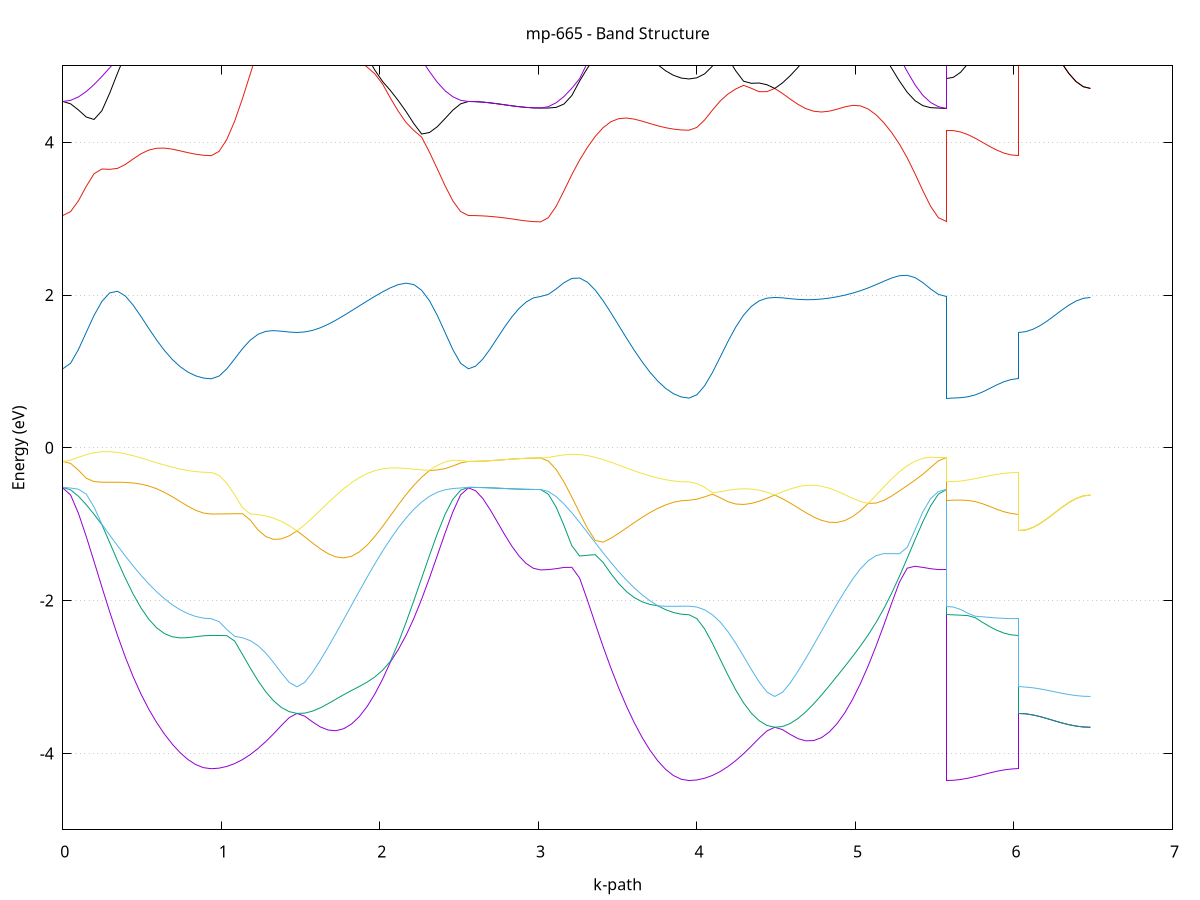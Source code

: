 set title 'mp-665 - Band Structure'
set xlabel 'k-path'
set ylabel 'Energy (eV)'
set grid y
set yrange [-5:5]
set terminal png size 800,600
set output 'mp-665_bands_gnuplot.png'
plot '-' using 1:2 with lines notitle, '-' using 1:2 with lines notitle, '-' using 1:2 with lines notitle, '-' using 1:2 with lines notitle, '-' using 1:2 with lines notitle, '-' using 1:2 with lines notitle, '-' using 1:2 with lines notitle, '-' using 1:2 with lines notitle, '-' using 1:2 with lines notitle, '-' using 1:2 with lines notitle, '-' using 1:2 with lines notitle, '-' using 1:2 with lines notitle, '-' using 1:2 with lines notitle, '-' using 1:2 with lines notitle, '-' using 1:2 with lines notitle, '-' using 1:2 with lines notitle, '-' using 1:2 with lines notitle, '-' using 1:2 with lines notitle, '-' using 1:2 with lines notitle, '-' using 1:2 with lines notitle, '-' using 1:2 with lines notitle, '-' using 1:2 with lines notitle, '-' using 1:2 with lines notitle, '-' using 1:2 with lines notitle, '-' using 1:2 with lines notitle, '-' using 1:2 with lines notitle, '-' using 1:2 with lines notitle, '-' using 1:2 with lines notitle
0.000000 -21.224905
0.049293 -21.225205
0.098586 -21.225905
0.147880 -21.227105
0.197173 -21.228705
0.246466 -21.230805
0.295759 -21.233405
0.345052 -21.236305
0.394345 -21.239605
0.443639 -21.243005
0.492932 -21.246605
0.542225 -21.250205
0.591518 -21.253705
0.640811 -21.256905
0.690104 -21.259905
0.739398 -21.262405
0.788691 -21.264505
0.837984 -21.266005
0.887277 -21.267005
0.936570 -21.267305
0.936570 -21.267305
0.985727 -21.266905
1.034885 -21.265905
1.084042 -21.264105
1.133199 -21.261805
1.182356 -21.259005
1.231513 -21.255705
1.280671 -21.252205
1.329828 -21.248505
1.378985 -21.244705
1.428142 -21.241005
1.477299 -21.237305
1.477299 -21.237305
1.526456 -21.240705
1.575614 -21.243805
1.624771 -21.246305
1.673928 -21.248305
1.723085 -21.249605
1.772242 -21.250305
1.821400 -21.250405
1.870557 -21.249905
1.919714 -21.248805
1.968871 -21.247205
2.018028 -21.245105
2.067186 -21.242805
2.116343 -21.240305
2.165500 -21.237705
2.214657 -21.235105
2.263814 -21.232705
2.312971 -21.230505
2.362129 -21.228505
2.411286 -21.227005
2.460443 -21.225905
2.509600 -21.225205
2.558757 -21.224905
2.558757 -21.224905
2.604256 -21.224905
2.649755 -21.224905
2.695255 -21.224905
2.740754 -21.224905
2.786253 -21.225005
2.831752 -21.225005
2.877251 -21.225005
2.922750 -21.225005
2.968249 -21.225005
3.013748 -21.225005
3.013748 -21.225005
3.063041 -21.225205
3.112334 -21.225905
3.161627 -21.227105
3.210920 -21.228705
3.260214 -21.230805
3.309507 -21.233405
3.358800 -21.236305
3.408093 -21.239605
3.457386 -21.243005
3.506679 -21.246605
3.555973 -21.250205
3.605266 -21.253705
3.654559 -21.257005
3.703852 -21.259905
3.753145 -21.262505
3.802439 -21.264505
3.851732 -21.266105
3.901025 -21.267005
3.950318 -21.267305
3.950318 -21.267305
3.999475 -21.266905
4.048632 -21.265905
4.097790 -21.264205
4.146947 -21.261805
4.196104 -21.259005
4.245261 -21.255805
4.294418 -21.252305
4.343576 -21.248505
4.392733 -21.244805
4.441890 -21.241005
4.491047 -21.237305
4.491047 -21.237305
4.540204 -21.240805
4.589361 -21.243805
4.638519 -21.246305
4.687676 -21.248305
4.736833 -21.249705
4.785990 -21.250405
4.835147 -21.250405
4.884305 -21.249905
4.933462 -21.248805
4.982619 -21.247205
5.031776 -21.245205
5.080933 -21.242805
5.130090 -21.240305
5.179248 -21.237705
5.228405 -21.235105
5.277562 -21.232705
5.326719 -21.230405
5.375876 -21.228505
5.425034 -21.227005
5.474191 -21.225905
5.523348 -21.225205
5.572505 -21.225005
5.572505 -21.267305
5.618004 -21.267305
5.663503 -21.267305
5.709002 -21.267305
5.754501 -21.267305
5.800000 -21.267305
5.845499 -21.267305
5.890998 -21.267305
5.936498 -21.267305
5.981997 -21.267305
6.027496 -21.267305
6.027496 -21.237305
6.072995 -21.237305
6.118494 -21.237305
6.163993 -21.237305
6.209492 -21.237305
6.254991 -21.237305
6.300490 -21.237305
6.345989 -21.237305
6.391488 -21.237305
6.436987 -21.237305
6.482486 -21.237305
e
0.000000 -21.224905
0.049293 -21.224705
0.098586 -21.224105
0.147880 -21.223005
0.197173 -21.221705
0.246466 -21.220005
0.295759 -21.218205
0.345052 -21.216305
0.394345 -21.214405
0.443639 -21.212705
0.492932 -21.211205
0.542225 -21.209905
0.591518 -21.208905
0.640811 -21.208105
0.690104 -21.207505
0.739398 -21.207105
0.788691 -21.206905
0.837984 -21.206705
0.887277 -21.206605
0.936570 -21.206605
0.936570 -21.206605
0.985727 -21.206905
1.034885 -21.208005
1.084042 -21.209705
1.133199 -21.212105
1.182356 -21.214905
1.231513 -21.218205
1.280671 -21.221905
1.329828 -21.225705
1.378985 -21.229705
1.428142 -21.233605
1.477299 -21.237305
1.477299 -21.237305
1.526456 -21.233805
1.575614 -21.230505
1.624771 -21.227405
1.673928 -21.224705
1.723085 -21.222205
1.772242 -21.220005
1.821400 -21.218205
1.870557 -21.216805
1.919714 -21.215705
1.968871 -21.215005
2.018028 -21.214805
2.067186 -21.214905
2.116343 -21.215505
2.165500 -21.216405
2.214657 -21.217605
2.263814 -21.218905
2.312971 -21.220405
2.362129 -21.221805
2.411286 -21.223105
2.460443 -21.224105
2.509600 -21.224705
2.558757 -21.224905
2.558757 -21.224905
2.604256 -21.224905
2.649755 -21.224905
2.695255 -21.224905
2.740754 -21.224905
2.786253 -21.225005
2.831752 -21.225005
2.877251 -21.225005
2.922750 -21.225005
2.968249 -21.225005
3.013748 -21.225005
3.013748 -21.225005
3.063041 -21.224705
3.112334 -21.224105
3.161627 -21.223105
3.210920 -21.221705
3.260214 -21.220005
3.309507 -21.218205
3.358800 -21.216305
3.408093 -21.214405
3.457386 -21.212705
3.506679 -21.211105
3.555973 -21.209905
3.605266 -21.208905
3.654559 -21.208105
3.703852 -21.207505
3.753145 -21.207105
3.802439 -21.206905
3.851732 -21.206705
3.901025 -21.206605
3.950318 -21.206605
3.950318 -21.206605
3.999475 -21.206905
4.048632 -21.208005
4.097790 -21.209705
4.146947 -21.212005
4.196104 -21.214905
4.245261 -21.218205
4.294418 -21.221905
4.343576 -21.225805
4.392733 -21.229705
4.441890 -21.233605
4.491047 -21.237305
4.491047 -21.237305
4.540204 -21.233805
4.589361 -21.230505
4.638519 -21.227505
4.687676 -21.224705
4.736833 -21.222205
4.785990 -21.220005
4.835147 -21.218205
4.884305 -21.216805
4.933462 -21.215705
4.982619 -21.215105
5.031776 -21.214805
5.080933 -21.215005
5.130090 -21.215505
5.179248 -21.216405
5.228405 -21.217605
5.277562 -21.218905
5.326719 -21.220405
5.375876 -21.221805
5.425034 -21.223105
5.474191 -21.224105
5.523348 -21.224705
5.572505 -21.225005
5.572505 -21.206605
5.618004 -21.206605
5.663503 -21.206605
5.709002 -21.206605
5.754501 -21.206605
5.800000 -21.206605
5.845499 -21.206605
5.890998 -21.206605
5.936498 -21.206605
5.981997 -21.206605
6.027496 -21.206605
6.027496 -21.237305
6.072995 -21.237305
6.118494 -21.237305
6.163993 -21.237305
6.209492 -21.237305
6.254991 -21.237305
6.300490 -21.237305
6.345989 -21.237305
6.391488 -21.237305
6.436987 -21.237305
6.482486 -21.237305
e
0.000000 -21.188005
0.049293 -21.187905
0.098586 -21.187405
0.147880 -21.186705
0.197173 -21.185705
0.246466 -21.185205
0.295759 -21.185905
0.345052 -21.187205
0.394345 -21.188605
0.443639 -21.190005
0.492932 -21.191505
0.542225 -21.192805
0.591518 -21.194105
0.640811 -21.195305
0.690104 -21.196405
0.739398 -21.197205
0.788691 -21.198005
0.837984 -21.198505
0.887277 -21.198805
0.936570 -21.198905
0.936570 -21.198905
0.985727 -21.198705
1.034885 -21.198005
1.084042 -21.197005
1.133199 -21.195505
1.182356 -21.193705
1.231513 -21.191505
1.280671 -21.189105
1.329828 -21.186605
1.378985 -21.184005
1.428142 -21.181505
1.477299 -21.179205
1.477299 -21.179205
1.526456 -21.181205
1.575614 -21.183005
1.624771 -21.184705
1.673928 -21.186105
1.723085 -21.187405
1.772242 -21.188305
1.821400 -21.189005
1.870557 -21.189405
1.919714 -21.189605
1.968871 -21.189505
2.018028 -21.189105
2.067186 -21.188505
2.116343 -21.187705
2.165500 -21.186805
2.214657 -21.185705
2.263814 -21.184605
2.312971 -21.184505
2.362129 -21.185605
2.411286 -21.186605
2.460443 -21.187405
2.509600 -21.187905
2.558757 -21.188005
2.558757 -21.188005
2.604256 -21.188005
2.649755 -21.188005
2.695255 -21.188005
2.740754 -21.188005
2.786253 -21.188005
2.831752 -21.188005
2.877251 -21.188005
2.922750 -21.188005
2.968249 -21.188005
3.013748 -21.188005
3.013748 -21.188005
3.063041 -21.187905
3.112334 -21.187405
3.161627 -21.186605
3.210920 -21.185705
3.260214 -21.185205
3.309507 -21.185905
3.358800 -21.187205
3.408093 -21.188605
3.457386 -21.190005
3.506679 -21.191505
3.555973 -21.192905
3.605266 -21.194205
3.654559 -21.195305
3.703852 -21.196405
3.753145 -21.197205
3.802439 -21.198005
3.851732 -21.198505
3.901025 -21.198805
3.950318 -21.198905
3.950318 -21.198905
3.999475 -21.198705
4.048632 -21.198005
4.097790 -21.197005
4.146947 -21.195505
4.196104 -21.193705
4.245261 -21.191505
4.294418 -21.189105
4.343576 -21.186605
4.392733 -21.184005
4.441890 -21.181505
4.491047 -21.179205
4.491047 -21.179205
4.540204 -21.181205
4.589361 -21.183005
4.638519 -21.184705
4.687676 -21.186205
4.736833 -21.187405
4.785990 -21.188305
4.835147 -21.189005
4.884305 -21.189405
4.933462 -21.189605
4.982619 -21.189505
5.031776 -21.189105
5.080933 -21.188505
5.130090 -21.187705
5.179248 -21.186805
5.228405 -21.185705
5.277562 -21.184605
5.326719 -21.184505
5.375876 -21.185605
5.425034 -21.186605
5.474191 -21.187405
5.523348 -21.187905
5.572505 -21.188005
5.572505 -21.198905
5.618004 -21.198905
5.663503 -21.198905
5.709002 -21.198905
5.754501 -21.198905
5.800000 -21.198905
5.845499 -21.198905
5.890998 -21.198905
5.936498 -21.198905
5.981997 -21.198905
6.027496 -21.198905
6.027496 -21.179205
6.072995 -21.179205
6.118494 -21.179205
6.163993 -21.179205
6.209492 -21.179205
6.254991 -21.179205
6.300490 -21.179205
6.345989 -21.179205
6.391488 -21.179205
6.436987 -21.179205
6.482486 -21.179205
e
0.000000 -21.180405
0.049293 -21.180505
0.098586 -21.180905
0.147880 -21.181605
0.197173 -21.182305
0.246466 -21.182505
0.295759 -21.181405
0.345052 -21.179505
0.394345 -21.177405
0.443639 -21.176305
0.492932 -21.174805
0.542225 -21.173205
0.591518 -21.171405
0.640811 -21.169505
0.690104 -21.167705
0.739398 -21.166105
0.788691 -21.164705
0.837984 -21.163705
0.887277 -21.163005
0.936570 -21.162805
0.936570 -21.162805
0.985727 -21.163005
1.034885 -21.163605
1.084042 -21.164505
1.133199 -21.165705
1.182356 -21.167205
1.231513 -21.169005
1.280671 -21.170905
1.329828 -21.172905
1.378985 -21.175005
1.428142 -21.177205
1.477299 -21.179205
1.477299 -21.179205
1.526456 -21.177505
1.575614 -21.176305
1.624771 -21.175705
1.673928 -21.175605
1.723085 -21.175905
1.772242 -21.176505
1.821400 -21.177105
1.870557 -21.177905
1.919714 -21.178605
1.968871 -21.179405
2.018028 -21.180005
2.067186 -21.180605
2.116343 -21.181205
2.165500 -21.181805
2.214657 -21.182505
2.263814 -21.183405
2.312971 -21.183505
2.362129 -21.182505
2.411286 -21.181605
2.460443 -21.180905
2.509600 -21.180505
2.558757 -21.180405
2.558757 -21.180405
2.604256 -21.180405
2.649755 -21.180405
2.695255 -21.180405
2.740754 -21.180405
2.786253 -21.180405
2.831752 -21.180405
2.877251 -21.180405
2.922750 -21.180405
2.968249 -21.180405
3.013748 -21.180405
3.013748 -21.180405
3.063041 -21.180505
3.112334 -21.181005
3.161627 -21.181605
3.210920 -21.182305
3.260214 -21.182505
3.309507 -21.181405
3.358800 -21.179505
3.408093 -21.177405
3.457386 -21.176205
3.506679 -21.174805
3.555973 -21.173105
3.605266 -21.171405
3.654559 -21.169505
3.703852 -21.167705
3.753145 -21.166105
3.802439 -21.164705
3.851732 -21.163705
3.901025 -21.163005
3.950318 -21.162805
3.950318 -21.162805
3.999475 -21.163005
4.048632 -21.163605
4.097790 -21.164505
4.146947 -21.165705
4.196104 -21.167205
4.245261 -21.169005
4.294418 -21.170905
4.343576 -21.173005
4.392733 -21.175005
4.441890 -21.177205
4.491047 -21.179205
4.491047 -21.179205
4.540204 -21.177505
4.589361 -21.176305
4.638519 -21.175705
4.687676 -21.175605
4.736833 -21.175905
4.785990 -21.176505
4.835147 -21.177105
4.884305 -21.177905
4.933462 -21.178605
4.982619 -21.179405
5.031776 -21.180005
5.080933 -21.180605
5.130090 -21.181205
5.179248 -21.181805
5.228405 -21.182405
5.277562 -21.183305
5.326719 -21.183505
5.375876 -21.182505
5.425034 -21.181605
5.474191 -21.181005
5.523348 -21.180505
5.572505 -21.180405
5.572505 -21.162805
5.618004 -21.162805
5.663503 -21.162805
5.709002 -21.162805
5.754501 -21.162805
5.800000 -21.162805
5.845499 -21.162805
5.890998 -21.162805
5.936498 -21.162805
5.981997 -21.162805
6.027496 -21.162805
6.027496 -21.179205
6.072995 -21.179205
6.118494 -21.179205
6.163993 -21.179205
6.209492 -21.179205
6.254991 -21.179205
6.300490 -21.179205
6.345989 -21.179205
6.391488 -21.179205
6.436987 -21.179205
6.482486 -21.179205
e
0.000000 -21.180405
0.049293 -21.180305
0.098586 -21.180305
0.147880 -21.180105
0.197173 -21.179905
0.246466 -21.179605
0.295759 -21.179105
0.345052 -21.178405
0.394345 -21.177405
0.443639 -21.175105
0.492932 -21.172705
0.542225 -21.170405
0.591518 -21.168105
0.640811 -21.166005
0.690104 -21.164105
0.739398 -21.162505
0.788691 -21.161105
0.837984 -21.160205
0.887277 -21.159605
0.936570 -21.159405
0.936570 -21.159405
0.985727 -21.159405
1.034885 -21.159505
1.084042 -21.159705
1.133199 -21.160005
1.182356 -21.160305
1.231513 -21.160605
1.280671 -21.161005
1.329828 -21.161305
1.378985 -21.161705
1.428142 -21.161905
1.477299 -21.162105
1.477299 -21.162105
1.526456 -21.161905
1.575614 -21.161605
1.624771 -21.161005
1.673928 -21.160505
1.723085 -21.160205
1.772242 -21.160205
1.821400 -21.160805
1.870557 -21.161805
1.919714 -21.163305
1.968871 -21.165205
2.018028 -21.167405
2.067186 -21.169905
2.116343 -21.172405
2.165500 -21.174805
2.214657 -21.176805
2.263814 -21.178305
2.312971 -21.179305
2.362129 -21.179805
2.411286 -21.180105
2.460443 -21.180305
2.509600 -21.180305
2.558757 -21.180405
2.558757 -21.180405
2.604256 -21.180405
2.649755 -21.180405
2.695255 -21.180405
2.740754 -21.180305
2.786253 -21.180405
2.831752 -21.180405
2.877251 -21.180405
2.922750 -21.180405
2.968249 -21.180405
3.013748 -21.180405
3.013748 -21.180405
3.063041 -21.180405
3.112334 -21.180305
3.161627 -21.180105
3.210920 -21.179905
3.260214 -21.179605
3.309507 -21.179105
3.358800 -21.178405
3.408093 -21.177405
3.457386 -21.175105
3.506679 -21.172705
3.555973 -21.170405
3.605266 -21.168105
3.654559 -21.166005
3.703852 -21.164105
3.753145 -21.162505
3.802439 -21.161105
3.851732 -21.160205
3.901025 -21.159605
3.950318 -21.159405
3.950318 -21.159405
3.999475 -21.159405
4.048632 -21.159505
4.097790 -21.159705
4.146947 -21.159905
4.196104 -21.160205
4.245261 -21.160605
4.294418 -21.161005
4.343576 -21.161305
4.392733 -21.161705
4.441890 -21.161905
4.491047 -21.162005
4.491047 -21.162005
4.540204 -21.161905
4.589361 -21.161605
4.638519 -21.161005
4.687676 -21.160505
4.736833 -21.160205
4.785990 -21.160205
4.835147 -21.160805
4.884305 -21.161805
4.933462 -21.163305
4.982619 -21.165205
5.031776 -21.167405
5.080933 -21.169905
5.130090 -21.172405
5.179248 -21.174805
5.228405 -21.176805
5.277562 -21.178305
5.326719 -21.179305
5.375876 -21.179805
5.425034 -21.180105
5.474191 -21.180305
5.523348 -21.180405
5.572505 -21.180405
5.572505 -21.159405
5.618004 -21.159405
5.663503 -21.159405
5.709002 -21.159405
5.754501 -21.159405
5.800000 -21.159405
5.845499 -21.159405
5.890998 -21.159405
5.936498 -21.159405
5.981997 -21.159405
6.027496 -21.159405
6.027496 -21.162105
6.072995 -21.162005
6.118494 -21.162105
6.163993 -21.162005
6.209492 -21.162005
6.254991 -21.162005
6.300490 -21.162005
6.345989 -21.162005
6.391488 -21.162005
6.436987 -21.162005
6.482486 -21.162005
e
0.000000 -13.377905
0.049293 -13.371505
0.098586 -13.352605
0.147880 -13.321105
0.197173 -13.277405
0.246466 -13.221705
0.295759 -13.154605
0.345052 -13.076705
0.394345 -12.988705
0.443639 -12.891705
0.492932 -12.786905
0.542225 -12.675805
0.591518 -12.560405
0.640811 -12.443205
0.690104 -12.326905
0.739398 -12.215505
0.788691 -12.113805
0.837984 -12.028705
0.887277 -11.969505
0.936570 -11.947905
0.936570 -11.947905
0.985727 -11.943805
1.034885 -11.931805
1.084042 -11.912105
1.133199 -11.885405
1.182356 -11.852305
1.231513 -11.814005
1.280671 -11.771505
1.329828 -11.726405
1.378985 -11.680205
1.428142 -11.634705
1.477299 -11.591905
1.477299 -11.591905
1.526456 -11.639905
1.575614 -11.702305
1.624771 -11.779005
1.673928 -11.868905
1.723085 -11.970205
1.772242 -12.080505
1.821400 -12.197205
1.870557 -12.317605
1.919714 -12.439205
1.968871 -12.559605
2.018028 -12.676605
2.067186 -12.788405
2.116343 -12.893505
2.165500 -12.990405
2.214657 -13.078105
2.263814 -13.155805
2.312971 -13.222505
2.362129 -13.277905
2.411286 -13.321405
2.460443 -13.352705
2.509600 -13.371605
2.558757 -13.377905
2.558757 -13.377905
2.604256 -13.376605
2.649755 -13.373105
2.695255 -13.367505
2.740754 -13.360305
2.786253 -13.352105
2.831752 -13.343805
2.877251 -13.336205
2.922750 -13.330005
2.968249 -13.325905
3.013748 -13.324505
3.013748 -13.324505
3.063041 -13.318205
3.112334 -13.299405
3.161627 -13.268105
3.210920 -13.224605
3.260214 -13.169305
3.309507 -13.102605
3.358800 -13.025305
3.408093 -12.938105
3.457386 -12.842005
3.506679 -12.738305
3.555973 -12.628705
3.605266 -12.515105
3.654559 -12.400005
3.703852 -12.286405
3.753145 -12.177905
3.802439 -12.079505
3.851732 -11.997405
3.901025 -11.940705
3.950318 -11.919905
3.950318 -11.919905
3.999475 -11.916005
4.048632 -11.904505
4.097790 -11.885705
4.146947 -11.860105
4.196104 -11.828705
4.245261 -11.792405
4.294418 -11.752505
4.343576 -11.710505
4.392733 -11.668005
4.441890 -11.626905
4.491047 -11.589005
4.491047 -11.589005
4.540204 -11.631505
4.589361 -11.688405
4.638519 -11.759605
4.687676 -11.844205
4.736833 -11.940705
4.785990 -12.046705
4.835147 -12.159705
4.884305 -12.277005
4.933462 -12.396005
4.982619 -12.514205
5.031776 -12.629405
5.080933 -12.739805
5.130090 -12.843705
5.179248 -12.939705
5.228405 -13.026705
5.277562 -13.103805
5.326719 -13.170105
5.375876 -13.225105
5.425034 -13.268405
5.474191 -13.299505
5.523348 -13.318305
5.572505 -13.324505
5.572505 -11.919905
5.618004 -11.920705
5.663503 -11.922805
5.709002 -11.926005
5.754501 -11.930005
5.800000 -11.934405
5.845499 -11.938705
5.890998 -11.942405
5.936498 -11.945405
5.981997 -11.947205
6.027496 -11.947905
6.027496 -11.591905
6.072995 -11.591805
6.118494 -11.591605
6.163993 -11.591305
6.209492 -11.590905
6.254991 -11.590505
6.300490 -11.590005
6.345989 -11.589605
6.391488 -11.589305
6.436987 -11.589105
6.482486 -11.589005
e
0.000000 -12.036005
0.049293 -12.031705
0.098586 -12.019005
0.147880 -11.998205
0.197173 -11.969805
0.246466 -11.934505
0.295759 -11.893405
0.345052 -11.847605
0.394345 -11.798605
0.443639 -11.748105
0.492932 -11.698105
0.542225 -11.650805
0.591518 -11.608505
0.640811 -11.573705
0.690104 -11.548605
0.739398 -11.534705
0.788691 -11.532205
0.837984 -11.539105
0.887277 -11.549705
0.936570 -11.554905
0.936570 -11.554905
0.985727 -11.553505
1.034885 -11.549405
1.084042 -11.543205
1.133199 -11.535805
1.182356 -11.528405
1.231513 -11.522705
1.280671 -11.520505
1.329828 -11.524105
1.378985 -11.535705
1.428142 -11.557605
1.477299 -11.591905
1.477299 -11.591905
1.526456 -11.553505
1.575614 -11.521405
1.624771 -11.497205
1.673928 -11.482205
1.723085 -11.477305
1.772242 -11.482905
1.821400 -11.498805
1.870557 -11.524405
1.919714 -11.558605
1.968871 -11.599705
2.018028 -11.646205
2.067186 -11.696105
2.116343 -11.747605
2.165500 -11.798805
2.214657 -11.848105
2.263814 -11.894005
2.312971 -11.935005
2.362129 -11.970105
2.411286 -11.998405
2.460443 -12.019105
2.509600 -12.031705
2.558757 -12.036005
2.558757 -12.036005
2.604256 -12.038405
2.649755 -12.045505
2.695255 -12.056605
2.740754 -12.070605
2.786253 -12.086305
2.831752 -12.102105
2.877251 -12.116505
2.922750 -12.127905
2.968249 -12.135405
3.013748 -12.137905
3.013748 -12.137905
3.063041 -12.133505
3.112334 -12.120205
3.161627 -12.098405
3.210920 -12.068505
3.260214 -12.031405
3.309507 -11.987805
3.358800 -11.939105
3.408093 -11.886505
3.457386 -11.831905
3.506679 -11.777005
3.555973 -11.724105
3.605266 -11.675605
3.654559 -11.633905
3.703852 -11.601305
3.753145 -11.579705
3.802439 -11.569805
3.851732 -11.570205
3.901025 -11.576205
3.950318 -11.579705
3.950318 -11.579705
3.999475 -11.578105
4.048632 -11.573505
4.097790 -11.566405
4.146947 -11.557605
4.196104 -11.548405
4.245261 -11.540305
4.294418 -11.535205
4.343576 -11.535205
4.392733 -11.542705
4.441890 -11.560005
4.491047 -11.589005
4.491047 -11.589005
4.540204 -11.556305
4.589361 -11.530605
4.638519 -11.513305
4.687676 -11.505705
4.736833 -11.508505
4.785990 -11.521905
4.835147 -11.545605
4.884305 -11.578705
4.933462 -11.620005
4.982619 -11.667705
5.031776 -11.720205
5.080933 -11.775505
5.130090 -11.831705
5.179248 -11.887005
5.228405 -11.939805
5.277562 -11.988505
5.326719 -12.031905
5.375876 -12.068905
5.425034 -12.098605
5.474191 -12.120305
5.523348 -12.133505
5.572505 -12.137905
5.572505 -11.579705
5.618004 -11.579105
5.663503 -11.577205
5.709002 -11.574305
5.754501 -11.570705
5.800000 -11.566805
5.845499 -11.563005
5.890998 -11.559705
5.936498 -11.557105
5.981997 -11.555405
6.027496 -11.554905
6.027496 -11.591905
6.072995 -11.591805
6.118494 -11.591605
6.163993 -11.591305
6.209492 -11.590905
6.254991 -11.590505
6.300490 -11.590005
6.345989 -11.589605
6.391488 -11.589305
6.436987 -11.589105
6.482486 -11.589005
e
0.000000 -5.748605
0.049293 -5.748705
0.098586 -5.749205
0.147880 -5.751305
0.197173 -5.756705
0.246466 -5.767905
0.295759 -5.788105
0.345052 -5.821005
0.394345 -5.870505
0.443639 -5.939705
0.492932 -6.029905
0.542225 -6.139505
0.591518 -6.263905
0.640811 -6.395905
0.690104 -6.526905
0.739398 -6.648005
0.788691 -6.751305
0.837984 -6.830105
0.887277 -6.879505
0.936570 -6.896305
0.936570 -6.896305
0.985727 -6.897405
1.034885 -6.901105
1.084042 -6.907605
1.133199 -6.917505
1.182356 -6.931005
1.231513 -6.948305
1.280671 -6.968605
1.329828 -6.990305
1.378985 -7.010705
1.428142 -7.026105
1.477299 -7.032205
1.477299 -7.032205
1.526456 -7.024805
1.575614 -7.000405
1.624771 -6.956805
1.673928 -6.893105
1.723085 -6.810105
1.772242 -6.709905
1.821400 -6.596305
1.870557 -6.473805
1.919714 -6.348105
1.968871 -6.225205
2.018028 -6.111205
2.067186 -6.011205
2.116343 -5.928605
2.165500 -5.864505
2.214657 -5.818105
2.263814 -5.786805
2.312971 -5.767405
2.362129 -5.756605
2.411286 -5.751305
2.460443 -5.749205
2.509600 -5.748705
2.558757 -5.748605
2.558757 -5.748605
2.604256 -5.741105
2.649755 -5.719005
2.695255 -5.684205
2.740754 -5.639105
2.786253 -5.587705
2.831752 -5.534605
2.877251 -5.485005
2.922750 -5.444405
2.968249 -5.417705
3.013748 -5.408405
3.013748 -5.408405
3.063041 -5.411705
3.112334 -5.422005
3.161627 -5.440305
3.210920 -5.468105
3.260214 -5.507705
3.309507 -5.561605
3.358800 -5.632105
3.408093 -5.721205
3.457386 -5.829305
3.506679 -5.955205
3.555973 -6.095305
3.605266 -6.244305
3.654559 -6.395005
3.703852 -6.539905
3.753145 -6.671205
3.802439 -6.781805
3.851732 -6.865505
3.901025 -6.917705
3.950318 -6.935505
3.950318 -6.935505
3.999475 -6.935605
4.048632 -6.936205
4.097790 -6.937805
4.146947 -6.941105
4.196104 -6.946905
4.245261 -6.955905
4.294418 -6.968005
4.343576 -6.982505
4.392733 -6.997305
4.441890 -7.009205
4.491047 -7.014205
4.491047 -7.014205
4.540204 -7.007805
4.589361 -6.986005
4.638519 -6.945805
4.687676 -6.885705
4.736833 -6.805605
4.785990 -6.706805
4.835147 -6.592005
4.884305 -6.464905
4.933462 -6.329905
4.982619 -6.192205
5.031776 -6.056805
5.080933 -5.928905
5.130090 -5.812905
5.179248 -5.711805
5.228405 -5.627205
5.277562 -5.559205
5.326719 -5.506605
5.375876 -5.467605
5.425034 -5.440105
5.474191 -5.421905
5.523348 -5.411705
5.572505 -5.408405
5.572505 -6.935505
5.618004 -6.934505
5.663503 -6.931805
5.709002 -6.927605
5.754501 -6.922205
5.800000 -6.916205
5.845499 -6.910105
5.890998 -6.904505
5.936498 -6.900105
5.981997 -6.897205
6.027496 -6.896305
6.027496 -7.032205
6.072995 -7.031705
6.118494 -7.030505
6.163993 -7.028505
6.209492 -7.026005
6.254991 -7.023205
6.300490 -7.020405
6.345989 -7.017905
6.391488 -7.015905
6.436987 -7.014605
6.482486 -7.014205
e
0.000000 -0.524005
0.049293 -0.617605
0.098586 -0.857005
0.147880 -1.160105
0.197173 -1.488205
0.246466 -1.821105
0.295759 -2.146105
0.345052 -2.454305
0.394345 -2.738805
0.443639 -2.995405
0.492932 -3.222405
0.542225 -3.421105
0.591518 -3.594505
0.640811 -3.746005
0.690104 -3.877605
0.739398 -3.989205
0.788691 -4.079405
0.837984 -4.146005
0.887277 -4.186905
0.936570 -4.200705
0.936570 -4.200705
0.985727 -4.193205
1.034885 -4.170705
1.084042 -4.133505
1.133199 -4.081705
1.182356 -4.015905
1.231513 -3.936605
1.280671 -3.845005
1.329828 -3.743005
1.378985 -3.634705
1.428142 -3.532405
1.477299 -3.476805
1.477299 -3.476805
1.526456 -3.513105
1.575614 -3.588105
1.624771 -3.653905
1.673928 -3.694205
1.723085 -3.702905
1.772242 -3.677005
1.821400 -3.615405
1.870557 -3.518205
1.919714 -3.386205
1.968871 -3.221205
2.018028 -3.025405
2.067186 -2.801605
2.116343 -2.641205
2.165500 -2.454005
2.214657 -2.232205
2.263814 -1.979905
2.312971 -1.703505
2.362129 -1.411905
2.411286 -1.117405
2.460443 -0.839505
2.509600 -0.614705
2.558757 -0.524005
2.558757 -0.524005
2.604256 -0.561905
2.649755 -0.664305
2.695255 -0.807605
2.740754 -0.969405
2.786253 -1.132605
2.831752 -1.284305
2.877251 -1.414305
2.922750 -1.514005
2.968249 -1.576705
3.013748 -1.598205
3.013748 -1.598205
3.063041 -1.594005
3.112334 -1.582205
3.161627 -1.566005
3.210920 -1.564305
3.260214 -1.705405
3.309507 -1.995405
3.358800 -2.302305
3.408093 -2.600805
3.457386 -2.882805
3.506679 -3.144505
3.555973 -3.383905
3.605266 -3.600005
3.654559 -3.791705
3.703852 -3.958205
3.753145 -4.097805
3.802439 -4.208805
3.851732 -4.289705
3.901025 -4.338805
3.950318 -4.355305
3.950318 -4.355305
3.999475 -4.347905
4.048632 -4.325605
4.097790 -4.288705
4.146947 -4.237405
4.196104 -4.172205
4.245261 -4.094005
4.294418 -4.004005
4.343576 -3.904405
4.392733 -3.800405
4.441890 -3.705705
4.491047 -3.658105
4.491047 -3.658105
4.540204 -3.689105
4.589361 -3.753105
4.638519 -3.807305
4.687676 -3.835705
4.736833 -3.832105
4.785990 -3.793805
4.835147 -3.719805
4.884305 -3.610305
4.933462 -3.466605
4.982619 -3.290505
5.031776 -3.084305
5.080933 -2.851105
5.130090 -2.594705
5.179248 -2.320005
5.228405 -2.034705
5.277562 -1.758405
5.326719 -1.575405
5.375876 -1.550205
5.425034 -1.565105
5.474191 -1.582205
5.523348 -1.594005
5.572505 -1.598205
5.572505 -4.355305
5.618004 -4.351805
5.663503 -4.341505
5.709002 -4.325305
5.754501 -4.304405
5.800000 -4.280905
5.845499 -4.256705
5.890998 -4.234505
5.936498 -4.216505
5.981997 -4.204805
6.027496 -4.200705
6.027496 -3.476805
6.072995 -3.481805
6.118494 -3.496205
6.163993 -3.518005
6.209492 -3.544505
6.254991 -3.572905
6.300490 -3.600205
6.345989 -3.624105
6.391488 -3.642505
6.436987 -3.654105
6.482486 -3.658105
e
0.000000 -0.517405
0.049293 -0.550605
0.098586 -0.633805
0.147880 -0.744605
0.197173 -0.870605
0.246466 -1.005005
0.295759 -1.240005
0.345052 -1.479005
0.394345 -1.706305
0.443639 -1.913805
0.492932 -2.094605
0.542225 -2.243105
0.591518 -2.355405
0.640811 -2.431205
0.690104 -2.473405
0.739398 -2.488405
0.788691 -2.485005
0.837984 -2.472705
0.887277 -2.460805
0.936570 -2.456005
0.936570 -2.456005
0.985727 -2.456505
1.034885 -2.459105
1.084042 -2.529605
1.133199 -2.703705
1.182356 -2.881805
1.231513 -3.048905
1.280671 -3.194805
1.329828 -3.312605
1.378985 -3.399005
1.428142 -3.453305
1.477299 -3.476805
1.477299 -3.476805
1.526456 -3.473005
1.575614 -3.446605
1.624771 -3.403105
1.673928 -3.348705
1.723085 -3.289905
1.772242 -3.231605
1.821400 -3.176605
1.870557 -3.123505
1.919714 -3.067005
1.968871 -2.998905
2.018028 -2.910005
2.067186 -2.792605
2.116343 -2.553105
2.165500 -2.284105
2.214657 -1.999305
2.263814 -1.705105
2.312971 -1.409905
2.362129 -1.126205
2.411286 -0.872105
2.460443 -0.673505
2.509600 -0.554805
2.558757 -0.517405
2.558757 -0.517405
2.604256 -0.518205
2.649755 -0.520405
2.695255 -0.523805
2.740754 -0.527905
2.786253 -0.532305
2.831752 -0.536605
2.877251 -0.540305
2.922750 -0.543205
2.968249 -0.545005
3.013748 -0.545605
3.013748 -0.545605
3.063041 -0.607505
3.112334 -0.777105
3.161627 -1.018305
3.210920 -1.281505
3.260214 -1.416605
3.309507 -1.406205
3.358800 -1.398905
3.408093 -1.500405
3.457386 -1.646405
3.506679 -1.776905
3.555973 -1.882305
3.605266 -1.961305
3.654559 -2.015805
3.703852 -2.049505
3.753145 -2.067605
3.802439 -2.118805
3.851732 -2.155605
3.901025 -2.177905
3.950318 -2.185305
3.950318 -2.185305
3.999475 -2.235505
4.048632 -2.370705
4.097790 -2.558205
4.146947 -2.767605
4.196104 -2.976905
4.245261 -3.170705
4.294418 -3.338605
4.343576 -3.473905
4.392733 -3.572705
4.441890 -3.633805
4.491047 -3.658105
4.491047 -3.658105
4.540204 -3.648205
4.589361 -3.608005
4.638519 -3.541905
4.687676 -3.454705
4.736833 -3.351305
4.785990 -3.236305
4.835147 -3.114305
4.884305 -2.988405
4.933462 -2.860405
4.982619 -2.729905
5.031776 -2.593705
5.080933 -2.447405
5.130090 -2.285605
5.179248 -2.104605
5.228405 -1.902605
5.277562 -1.681205
5.326719 -1.445205
5.375876 -1.203205
5.425034 -0.968305
5.474191 -0.759705
5.523348 -0.605605
5.572505 -0.545605
5.572505 -2.185305
5.618004 -2.186605
5.663503 -2.190505
5.709002 -2.196405
5.754501 -2.222805
5.800000 -2.282705
5.845499 -2.339305
5.890998 -2.387805
5.936498 -2.424905
5.981997 -2.448105
6.027496 -2.456005
6.027496 -3.476805
6.072995 -3.481805
6.118494 -3.496205
6.163993 -3.518005
6.209492 -3.544505
6.254991 -3.572905
6.300490 -3.600205
6.345989 -3.624105
6.391488 -3.642505
6.436987 -3.654105
6.482486 -3.658105
e
0.000000 -0.517405
0.049293 -0.526705
0.098586 -0.541305
0.147880 -0.606005
0.197173 -0.774605
0.246466 -0.999505
0.295759 -1.142905
0.345052 -1.280805
0.394345 -1.415705
0.443639 -1.545405
0.492932 -1.667705
0.542225 -1.780905
0.591518 -1.883705
0.640811 -1.974905
0.690104 -2.053505
0.739398 -2.118905
0.788691 -2.170305
0.837984 -2.207305
0.887277 -2.229705
0.936570 -2.237105
0.936570 -2.237105
0.985727 -2.274705
1.034885 -2.379005
1.084042 -2.467105
1.133199 -2.486105
1.182356 -2.524305
1.231513 -2.589905
1.280671 -2.687205
1.329828 -2.811005
1.378985 -2.947005
1.428142 -3.070105
1.477299 -3.128605
1.477299 -3.128605
1.526456 -3.068705
1.575614 -2.937605
1.624771 -2.779505
1.673928 -2.608205
1.723085 -2.429105
1.772242 -2.245505
1.821400 -2.060105
1.870557 -1.875305
1.919714 -1.693605
1.968871 -1.517605
2.018028 -1.349705
2.067186 -1.192305
2.116343 -1.047705
2.165500 -0.917905
2.214657 -0.804605
2.263814 -0.709805
2.312971 -0.635105
2.362129 -0.581905
2.411286 -0.549205
2.460443 -0.532505
2.509600 -0.525605
2.558757 -0.517405
2.558757 -0.517405
2.604256 -0.518205
2.649755 -0.520405
2.695255 -0.523805
2.740754 -0.527905
2.786253 -0.532305
2.831752 -0.536605
2.877251 -0.540305
2.922750 -0.543205
2.968249 -0.545005
3.013748 -0.545605
3.013748 -0.545605
3.063041 -0.570805
3.112334 -0.638705
3.161627 -0.735705
3.210920 -0.850805
3.260214 -0.976905
3.309507 -1.108505
3.358800 -1.241805
3.408093 -1.373305
3.457386 -1.500305
3.506679 -1.620605
3.555973 -1.732405
3.605266 -1.834205
3.654559 -1.924605
3.703852 -2.002705
3.753145 -2.067205
3.802439 -2.074005
3.851732 -2.074705
3.901025 -2.073305
3.950318 -2.072505
3.950318 -2.072505
3.999475 -2.084205
4.048632 -2.120605
4.097790 -2.185005
4.146947 -2.280405
4.196104 -2.406805
4.245261 -2.559305
4.294418 -2.728405
4.343576 -2.901905
4.392733 -3.065705
4.441890 -3.198005
4.491047 -3.254805
4.491047 -3.254805
4.540204 -3.199805
4.589361 -3.075305
4.638519 -2.921705
4.687676 -2.753905
4.736833 -2.578405
4.785990 -2.399005
4.835147 -2.219305
4.884305 -2.043005
4.933462 -1.874405
4.982619 -1.718805
5.031776 -1.583505
5.080933 -1.478105
5.130090 -1.411505
5.179248 -1.384805
5.228405 -1.385505
5.277562 -1.386605
5.326719 -1.301705
5.375876 -1.073605
5.425034 -0.839105
5.474191 -0.665205
5.523348 -0.572605
5.572505 -0.545605
5.572505 -2.072505
5.618004 -2.084105
5.663503 -2.116805
5.709002 -2.165205
5.754501 -2.203805
5.800000 -2.211905
5.845499 -2.219805
5.890998 -2.226905
5.936498 -2.232405
5.981997 -2.235905
6.027496 -2.237105
6.027496 -3.128605
6.072995 -3.131805
6.118494 -3.141105
6.163993 -3.155505
6.209492 -3.173405
6.254991 -3.193005
6.300490 -3.212305
6.345989 -3.229605
6.391488 -3.243205
6.436987 -3.251805
6.482486 -3.254805
e
0.000000 -0.177905
0.049293 -0.204105
0.098586 -0.292405
0.147880 -0.398005
0.197173 -0.441605
0.246466 -0.450205
0.295759 -0.450605
0.345052 -0.450205
0.394345 -0.452505
0.443639 -0.460105
0.492932 -0.475105
0.542225 -0.499705
0.591518 -0.535405
0.640811 -0.582405
0.690104 -0.639105
0.739398 -0.701705
0.788691 -0.763705
0.837984 -0.817205
0.887277 -0.853705
0.936570 -0.866705
0.936570 -0.866705
0.985727 -0.866005
1.034885 -0.864205
1.084042 -0.862405
1.133199 -0.862005
1.182356 -0.944405
1.231513 -1.075405
1.280671 -1.161405
1.329828 -1.198405
1.378985 -1.192105
1.428142 -1.152005
1.477299 -1.087505
1.477299 -1.087505
1.526456 -1.165205
1.575614 -1.246105
1.624771 -1.322605
1.673928 -1.386205
1.723085 -1.428305
1.772242 -1.441005
1.821400 -1.419505
1.870557 -1.362705
1.919714 -1.273905
1.968871 -1.159505
2.018028 -1.027805
2.067186 -0.887505
2.116343 -0.746705
2.165500 -0.612505
2.214657 -0.490505
2.263814 -0.384805
2.312971 -0.297805
2.362129 -0.289805
2.411286 -0.271805
2.460443 -0.238705
2.509600 -0.198105
2.558757 -0.177905
2.558757 -0.177905
2.604256 -0.176705
2.649755 -0.173305
2.695255 -0.168105
2.740754 -0.161705
2.786253 -0.154705
2.831752 -0.147905
2.877251 -0.141805
2.922750 -0.137105
2.968249 -0.134105
3.013748 -0.133005
3.013748 -0.133005
3.063041 -0.172605
3.112334 -0.283805
3.161627 -0.448005
3.210920 -0.643405
3.260214 -0.851005
3.309507 -1.052905
3.358800 -1.212305
3.408093 -1.235105
3.457386 -1.184305
3.506679 -1.118705
3.555973 -1.048605
3.605266 -0.978205
3.654559 -0.910205
3.703852 -0.847505
3.753145 -0.792405
3.802439 -0.747205
3.851732 -0.713605
3.901025 -0.693005
3.950318 -0.686105
3.950318 -0.686105
3.999475 -0.672805
4.048632 -0.641505
4.097790 -0.606905
4.146947 -0.653205
4.196104 -0.705605
4.245261 -0.735305
4.294418 -0.741505
4.343576 -0.727805
4.392733 -0.699105
4.441890 -0.660705
4.491047 -0.617905
4.491047 -0.617905
4.540204 -0.666605
4.589361 -0.724105
4.638519 -0.786505
4.687676 -0.848905
4.736833 -0.905205
4.785990 -0.949105
4.835147 -0.974605
4.884305 -0.976505
4.933462 -0.951605
4.982619 -0.899605
5.031776 -0.823105
5.080933 -0.727805
5.130090 -0.722805
5.179248 -0.688305
5.228405 -0.631105
5.277562 -0.563405
5.326719 -0.493305
5.375876 -0.422705
5.425034 -0.346805
5.474191 -0.257605
5.523348 -0.170505
5.572505 -0.133005
5.572505 -0.686105
5.618004 -0.684905
5.663503 -0.683905
5.709002 -0.688505
5.754501 -0.703605
5.800000 -0.730605
5.845499 -0.766005
5.890998 -0.803605
5.936498 -0.836505
5.981997 -0.858805
6.027496 -0.866705
6.027496 -1.087505
6.072995 -1.076205
6.118494 -1.043205
6.163993 -0.991805
6.209492 -0.927105
6.254991 -0.855105
6.300490 -0.782605
6.345989 -0.716705
6.391488 -0.663905
6.436987 -0.629705
6.482486 -0.617905
e
0.000000 -0.177905
0.049293 -0.160705
0.098586 -0.124405
0.147880 -0.089205
0.197173 -0.063905
0.246466 -0.051005
0.295759 -0.050305
0.345052 -0.060105
0.394345 -0.078605
0.443639 -0.103405
0.492932 -0.132305
0.542225 -0.163405
0.591518 -0.194905
0.640811 -0.225105
0.690104 -0.252805
0.739398 -0.276905
0.788691 -0.296505
0.837984 -0.310905
0.887277 -0.319705
0.936570 -0.322705
0.936570 -0.322705
0.985727 -0.360305
1.034885 -0.464605
1.084042 -0.614405
1.133199 -0.783105
1.182356 -0.865105
1.231513 -0.874105
1.280671 -0.891705
1.329828 -0.920505
1.378985 -0.962705
1.428142 -1.018805
1.477299 -1.087505
1.477299 -1.087505
1.526456 -1.006305
1.575614 -0.914405
1.624771 -0.817105
1.673928 -0.718705
1.723085 -0.623405
1.772242 -0.534805
1.821400 -0.456005
1.870557 -0.389505
1.919714 -0.337005
1.968871 -0.299005
2.018028 -0.275205
2.067186 -0.263905
2.116343 -0.262805
2.165500 -0.269105
2.214657 -0.279105
2.263814 -0.289005
2.312971 -0.294205
2.362129 -0.230805
2.411286 -0.184905
2.460443 -0.162405
2.509600 -0.165705
2.558757 -0.177905
2.558757 -0.177905
2.604256 -0.176705
2.649755 -0.173305
2.695255 -0.168105
2.740754 -0.161705
2.786253 -0.154705
2.831752 -0.147905
2.877251 -0.141805
2.922750 -0.137105
2.968249 -0.134105
3.013748 -0.133005
3.013748 -0.133005
3.063041 -0.125005
3.112334 -0.107705
3.161627 -0.092005
3.210920 -0.084605
3.260214 -0.087905
3.309507 -0.101505
3.358800 -0.124105
3.408093 -0.153705
3.457386 -0.188105
3.506679 -0.225405
3.555973 -0.263605
3.605266 -0.301005
3.654559 -0.336205
3.703852 -0.367905
3.753145 -0.395105
3.802439 -0.417205
3.851732 -0.433305
3.901025 -0.443205
3.950318 -0.446505
3.950318 -0.446505
3.999475 -0.465605
4.048632 -0.516905
4.097790 -0.585505
4.146947 -0.577505
4.196104 -0.555505
4.245261 -0.541605
4.294418 -0.536105
4.343576 -0.539905
4.392733 -0.554305
4.441890 -0.580205
4.491047 -0.617905
4.491047 -0.617905
4.540204 -0.575405
4.589361 -0.537705
4.638519 -0.508805
4.687676 -0.492105
4.736833 -0.489605
4.785990 -0.502105
4.835147 -0.528905
4.884305 -0.567405
4.933462 -0.613505
4.982619 -0.661305
5.031776 -0.702505
5.080933 -0.726505
5.130090 -0.621205
5.179248 -0.511505
5.228405 -0.406505
5.277562 -0.312605
5.326719 -0.234505
5.375876 -0.175605
5.425034 -0.137905
5.474191 -0.122805
5.523348 -0.126605
5.572505 -0.133005
5.572505 -0.446505
5.618004 -0.443405
5.663503 -0.434605
5.709002 -0.420905
5.754501 -0.403605
5.800000 -0.384505
5.845499 -0.365405
5.890998 -0.348205
5.936498 -0.334505
5.981997 -0.325705
6.027496 -0.322705
6.027496 -1.087505
6.072995 -1.076105
6.118494 -1.043105
6.163993 -0.991805
6.209492 -0.927105
6.254991 -0.855105
6.300490 -0.782605
6.345989 -0.716705
6.391488 -0.663905
6.436987 -0.629705
6.482486 -0.617905
e
0.000000 1.034695
0.049293 1.106695
0.098586 1.286695
0.147880 1.511595
0.197173 1.733295
0.246466 1.915895
0.295759 2.027995
0.345052 2.050095
0.394345 1.987995
0.443639 1.868495
0.492932 1.719895
0.542225 1.563095
0.591518 1.411895
0.640811 1.275295
0.690104 1.158395
0.739398 1.063895
0.788691 0.992195
0.837984 0.942495
0.887277 0.913395
0.936570 0.903795
0.936570 0.903795
0.985727 0.939095
1.034885 1.034295
1.084042 1.163795
1.133199 1.297295
1.182356 1.409595
1.231513 1.486095
1.280671 1.524995
1.329828 1.534195
1.378985 1.526795
1.428142 1.515495
1.477299 1.510195
1.477299 1.510195
1.526456 1.516795
1.575614 1.537395
1.624771 1.571695
1.673928 1.617295
1.723085 1.671595
1.772242 1.731595
1.821400 1.794495
1.870557 1.858395
1.919714 1.921795
1.968871 1.983495
2.018028 2.042195
2.067186 2.095195
2.116343 2.136695
2.165500 2.155795
2.214657 2.136595
2.263814 2.062395
2.312971 1.925795
2.362129 1.734895
2.411286 1.510995
2.460443 1.285795
2.509600 1.106295
2.558757 1.034695
2.558757 1.034695
2.604256 1.069595
2.649755 1.163195
2.695255 1.292495
2.740754 1.436395
2.786253 1.579495
2.831752 1.710995
2.877251 1.822795
2.922750 1.908495
2.968249 1.962495
3.013748 1.980995
3.013748 1.980995
3.063041 2.009195
3.112334 2.080295
3.161627 2.161895
3.210920 2.217895
3.260214 2.222395
3.309507 2.168095
3.358800 2.064195
3.408093 1.926195
3.457386 1.768495
3.506679 1.602295
3.555973 1.435895
3.605266 1.275295
3.654559 1.125495
3.703852 0.990395
3.753145 0.873795
3.802439 0.779095
3.851732 0.708995
3.901025 0.665995
3.950318 0.651495
3.950318 0.651495
3.999475 0.693595
4.048632 0.811795
4.097790 0.985295
4.146947 1.187695
4.196104 1.393295
4.245261 1.581495
4.294418 1.737195
4.343576 1.851695
4.392733 1.923995
4.441890 1.959495
4.491047 1.968795
4.491047 1.968795
4.540204 1.963195
4.589361 1.952495
4.638519 1.943195
4.687676 1.938795
4.736833 1.940295
4.785990 1.947695
4.835147 1.960295
4.884305 1.977495
4.933462 1.999095
4.982619 2.025295
5.031776 2.056695
5.080933 2.093695
5.130090 2.135795
5.179248 2.180795
5.228405 2.222995
5.277562 2.252995
5.326719 2.258295
5.375876 2.228395
5.425034 2.163295
5.474191 2.079995
5.523348 2.008995
5.572505 1.980995
5.572505 0.651495
5.618004 0.652195
5.663503 0.656095
5.709002 0.668095
5.754501 0.692295
5.800000 0.729395
5.845499 0.775395
5.890998 0.823495
5.936498 0.865295
5.981997 0.893795
6.027496 0.903795
6.027496 1.510195
6.072995 1.520595
6.118494 1.550995
6.163993 1.598795
6.209492 1.660195
6.254991 1.729795
6.300490 1.801195
6.345989 1.867395
6.391488 1.921295
6.436987 1.956495
6.482486 1.968795
e
0.000000 3.041095
0.049293 3.092695
0.098586 3.233195
0.147880 3.422295
0.197173 3.588095
0.246466 3.649995
0.295759 3.645595
0.345052 3.658095
0.394345 3.709295
0.443639 3.781095
0.492932 3.848995
0.542225 3.897495
0.591518 3.921695
0.640811 3.923795
0.690104 3.910195
0.739398 3.888195
0.788691 3.864295
0.837984 3.843695
0.887277 3.829895
0.936570 3.825095
0.936570 3.825095
0.985727 3.880195
1.034885 4.037495
1.084042 4.276095
1.133199 4.570295
1.182356 4.892995
1.231513 5.214595
1.280671 5.460795
1.329828 5.560395
1.378985 5.653795
1.428142 5.732595
1.477299 5.791895
1.477299 5.791895
1.526456 5.729395
1.575614 5.644795
1.624771 5.546295
1.673928 5.441795
1.723085 5.337895
1.772242 5.239695
1.821400 5.149595
1.870557 5.066195
1.919714 4.983895
1.968871 4.895095
2.018028 4.758995
2.067186 4.576795
2.116343 4.405395
2.165500 4.258295
2.214657 4.153495
2.263814 4.067595
2.312971 3.869995
2.362129 3.653095
2.411286 3.431695
2.460443 3.233195
2.509600 3.092495
2.558757 3.041095
2.558757 3.041095
2.604256 3.039895
2.649755 3.036195
2.695255 3.029895
2.740754 3.020995
2.786253 3.009795
2.831752 2.996695
2.877251 2.982895
2.922750 2.970295
2.968249 2.961295
3.013748 2.957895
3.013748 2.957895
3.063041 3.013195
3.112334 3.162395
3.161627 3.364895
3.210920 3.575995
3.260214 3.767095
3.309507 3.933695
3.358800 4.076795
3.408093 4.190895
3.457386 4.268795
3.506679 4.309095
3.555973 4.317295
3.605266 4.302895
3.654559 4.276195
3.703852 4.245095
3.753145 4.215495
3.802439 4.190695
3.851732 4.172495
3.901025 4.161395
3.950318 4.157695
3.950318 4.157695
3.999475 4.193995
4.048632 4.291895
4.097790 4.420495
4.146947 4.540395
4.196104 4.631795
4.245261 4.698195
4.294418 4.744895
4.343576 4.706695
4.392733 4.661495
4.441890 4.662895
4.491047 4.704695
4.491047 4.704695
4.540204 4.637995
4.589361 4.564095
4.638519 4.494895
4.687676 4.440195
4.736833 4.406495
4.785990 4.395995
4.835147 4.406995
4.884305 4.433195
4.933462 4.463495
4.982619 4.483095
5.031776 4.476595
5.080933 4.434995
5.130090 4.359195
5.179248 4.255195
5.228405 4.127195
5.277562 3.975095
5.326719 3.795295
5.375876 3.588095
5.425034 3.366895
5.474191 3.161795
5.523348 3.012895
5.572505 2.957895
5.572505 4.157695
5.618004 4.152295
5.663503 4.133995
5.709002 4.100595
5.754501 4.054295
5.800000 4.000895
5.845499 3.946795
5.890998 3.897795
5.936498 3.858895
5.981997 3.833795
6.027496 3.825095
6.027496 5.791895
6.072995 5.758595
6.118494 5.665095
6.163993 5.527795
6.209492 5.365995
6.254991 5.197895
6.300490 5.038595
6.345989 4.900795
6.391488 4.794595
6.436987 4.727595
6.482486 4.704695
e
0.000000 4.533995
0.049293 4.503095
0.098586 4.422895
0.147880 4.330795
0.197173 4.298595
0.246466 4.412295
0.295759 4.642195
0.345052 4.903795
0.394345 5.149795
0.443639 5.277695
0.492932 5.349495
0.542225 5.403095
0.591518 5.439895
0.640811 5.462495
0.690104 5.474295
0.739398 5.478895
0.788691 5.479195
0.837984 5.477595
0.887277 5.475995
0.936570 5.475295
0.936570 5.475295
0.985727 5.422295
1.034885 5.347595
1.084042 5.294495
1.133199 5.277595
1.182356 5.303695
1.231513 5.369395
1.280671 5.498495
1.329828 5.701295
1.378985 5.801795
1.428142 5.821995
1.477299 5.791995
1.477299 5.791995
1.526456 5.828295
1.575614 5.838195
1.624771 5.818795
1.673928 5.768295
1.723085 5.686995
1.772242 5.577395
1.821400 5.443495
1.870557 5.289895
1.919714 5.121395
1.968871 4.942695
2.018028 4.793295
2.067186 4.676395
2.116343 4.545395
2.165500 4.401495
2.214657 4.243595
2.263814 4.107895
2.312971 4.127895
2.362129 4.203095
2.411286 4.310395
2.460443 4.420395
2.509600 4.503095
2.558757 4.533995
2.558757 4.533995
2.604256 4.531795
2.649755 4.525595
2.695255 4.515995
2.740754 4.503995
2.786253 4.490795
2.831752 4.477595
2.877251 4.465795
2.922750 4.456495
2.968249 4.450495
3.013748 4.448495
3.013748 4.448495
3.063041 4.448195
3.112334 4.456895
3.161627 4.500795
3.210920 4.611895
3.260214 4.801995
3.309507 4.970595
3.358800 5.111295
3.408093 5.247695
3.457386 5.373395
3.506679 5.483595
3.555973 5.419695
3.605266 5.322495
3.654559 5.215395
3.703852 5.109995
3.753145 5.014695
3.802439 4.935595
3.851732 4.876795
3.901025 4.840795
3.950318 4.828695
3.950318 4.828695
3.999475 4.844095
4.048632 4.895295
4.097790 4.996795
4.146947 5.164395
4.196104 5.099695
4.245261 4.934095
4.294418 4.799295
4.343576 4.771895
4.392733 4.775695
4.441890 4.752995
4.491047 4.704695
4.491047 4.704695
4.540204 4.777995
4.589361 4.873395
4.638519 4.982495
4.687676 5.097595
4.736833 5.211595
4.785990 5.317795
4.835147 5.408895
4.884305 5.477695
4.933462 5.516895
4.982619 5.519995
5.031776 5.482295
5.080933 5.402595
5.130090 5.284095
5.179248 5.134995
5.228405 4.968195
5.277562 4.801195
5.326719 4.653995
5.375876 4.544295
5.425034 4.479595
5.474191 4.452995
5.523348 4.447995
5.572505 4.448495
5.572505 4.828695
5.618004 4.850295
5.663503 4.916595
5.709002 5.028095
5.754501 5.176795
5.800000 5.344495
5.845499 5.495895
5.890998 5.540795
5.936498 5.505495
5.981997 5.482995
6.027496 5.475295
6.027496 5.791995
6.072995 5.758595
6.118494 5.665095
6.163993 5.527795
6.209492 5.365995
6.254991 5.197895
6.300490 5.038595
6.345989 4.900795
6.391488 4.794595
6.436987 4.727595
6.482486 4.704695
e
0.000000 4.533995
0.049293 4.549095
0.098586 4.593595
0.147880 4.664095
0.197173 4.755595
0.246466 4.861395
0.295759 4.973995
0.345052 5.085395
0.394345 5.188495
0.443639 5.356295
0.492932 5.512995
0.542225 5.619095
0.591518 5.677995
0.640811 5.696595
0.690104 5.687095
0.739398 5.664795
0.788691 5.641295
0.837984 5.622595
0.887277 5.611095
0.936570 5.607195
0.936570 5.607195
0.985727 5.669895
1.034885 5.777695
1.084042 5.900095
1.133199 6.039095
1.182356 6.203195
1.231513 6.290295
1.280671 6.344395
1.329828 6.438195
1.378985 6.562795
1.428142 6.666995
1.477299 6.705395
1.477299 6.705395
1.526456 6.670595
1.575614 6.581795
1.624771 6.462495
1.673928 6.329195
1.723085 6.191695
1.772242 6.055595
1.821400 5.925195
1.870557 5.805295
1.919714 5.701195
1.968871 5.617495
2.018028 5.552895
2.067186 5.497395
2.116343 5.433995
2.165500 5.346095
2.214657 5.225595
2.263814 5.079195
2.312971 4.925595
2.362129 4.785995
2.411286 4.674395
2.460443 4.595595
2.509600 4.549195
2.558757 4.533995
2.558757 4.533995
2.604256 4.531795
2.649755 4.525595
2.695255 4.516095
2.740754 4.503995
2.786253 4.490795
2.831752 4.477595
2.877251 4.465795
2.922750 4.456495
2.968249 4.450595
3.013748 4.448495
3.013748 4.448495
3.063041 4.465995
3.112334 4.517495
3.161627 4.599495
3.210920 4.706995
3.260214 4.833195
3.309507 5.041795
3.358800 5.274695
3.408093 5.441095
3.457386 5.508395
3.506679 5.490295
3.555973 5.575395
3.605266 5.648495
3.654559 5.703895
3.703852 5.744095
3.753145 5.771895
3.802439 5.790195
3.851732 5.761695
3.901025 5.711295
3.950318 5.694095
3.950318 5.694095
3.999475 5.683495
4.048632 5.602895
4.097790 5.456595
4.146947 5.280495
4.196104 5.389295
4.245261 5.633995
4.294418 5.853795
4.343576 6.012595
4.392733 6.098995
4.441890 6.131695
4.491047 6.137995
4.491047 6.137995
4.540204 6.134295
4.589361 6.122395
4.638519 6.096995
4.687676 6.052695
4.736833 5.988295
4.785990 5.907095
4.835147 5.815295
4.884305 5.721495
4.933462 5.635495
4.982619 5.567595
5.031776 5.524395
5.080933 5.500395
5.130090 5.472995
5.179248 5.409495
5.228405 5.288095
5.277562 5.116395
5.326719 4.926095
5.375876 4.751895
5.425034 4.614795
5.474191 4.520495
5.523348 4.466195
5.572505 4.448495
5.572505 5.694095
5.618004 5.701795
5.663503 5.722095
5.709002 5.736595
5.754501 5.688795
5.800000 5.636795
5.845499 5.585895
5.890998 5.582395
5.936498 5.606895
5.981997 5.608395
6.027496 5.607195
6.027496 6.705395
6.072995 6.690995
6.118494 6.649895
6.163993 6.587195
6.209492 6.509295
6.254991 6.423395
6.300490 6.336895
6.345989 6.257895
6.391488 6.194095
6.436987 6.152495
6.482486 6.137995
e
0.000000 7.247195
0.049293 7.283495
0.098586 7.384595
0.147880 7.529995
0.197173 7.676695
0.246466 7.587395
0.295759 7.347395
0.345052 7.116395
0.394345 6.907495
0.443639 6.722695
0.492932 6.564095
0.542225 6.435795
0.591518 6.342195
0.640811 6.284095
0.690104 6.253295
0.739398 6.237195
0.788691 6.226695
0.837984 6.218295
0.887277 6.212495
0.936570 6.210295
0.936570 6.210295
0.985727 6.212095
1.034885 6.217595
1.084042 6.226795
1.133199 6.240195
1.182356 6.259595
1.231513 6.403395
1.280671 6.648595
1.329828 6.936095
1.378985 7.240095
1.428142 7.490495
1.477299 7.581595
1.477299 7.581595
1.526456 7.524195
1.575614 7.413195
1.624771 7.297595
1.673928 7.196895
1.723085 7.120595
1.772242 7.073995
1.821400 7.060195
1.870557 7.081295
1.919714 7.023095
1.968871 6.964295
2.018028 6.944395
2.067186 6.965295
2.116343 7.028295
2.165500 7.134395
2.214657 7.283095
2.263814 7.472595
2.312971 7.698995
2.362129 7.701095
2.411286 7.530495
2.460443 7.383995
2.509600 7.283295
2.558757 7.247195
2.558757 7.247195
2.604256 7.258095
2.649755 7.290195
2.695255 7.342095
2.740754 7.411195
2.786253 7.493495
2.831752 7.583195
2.877251 7.672895
2.922750 7.752995
2.968249 7.810895
3.013748 7.832595
3.013748 7.832595
3.063041 7.771195
3.112334 7.616195
3.161627 7.416395
3.210920 7.206395
3.260214 7.008995
3.309507 6.842295
3.358800 6.722395
3.408093 6.655895
3.457386 6.616695
3.506679 6.557195
3.555973 6.459595
3.605266 6.335695
3.654559 6.201395
3.703852 6.068595
3.753145 5.946095
3.802439 5.841695
3.851732 5.801395
3.901025 5.807295
3.950318 5.809195
3.950318 5.809195
3.999475 5.807595
4.048632 5.859995
4.097790 5.982795
4.146947 6.165495
4.196104 6.406995
4.245261 6.707695
4.294418 7.066195
4.343576 7.478395
4.392733 7.935995
4.441890 8.195995
4.491047 8.218295
4.491047 8.218295
4.540204 8.191795
4.589361 8.102895
4.638519 7.938095
4.687676 7.724795
4.736833 7.502295
4.785990 7.291595
4.835147 7.103195
4.884305 6.943195
4.933462 6.815095
4.982619 6.720195
5.031776 6.656995
5.080933 6.623095
5.130090 6.618195
5.179248 6.648695
5.228405 6.724895
5.277562 6.849795
5.326719 7.016195
5.375876 7.211295
5.425034 7.419095
5.474191 7.617395
5.523348 7.771495
5.572505 7.832595
5.572505 5.809195
5.618004 5.800495
5.663503 5.775295
5.709002 5.748195
5.754501 5.773695
5.800000 5.799495
5.845499 5.843995
5.890998 5.940195
5.936498 6.068895
5.981997 6.171695
6.027496 6.210295
6.027496 7.581595
6.072995 7.592795
6.118494 7.625095
6.163993 7.675295
6.209492 7.740095
6.254991 7.816995
6.300490 7.903995
6.345989 7.998695
6.391488 8.095895
6.436987 8.180595
6.482486 8.218295
e
0.000000 8.846595
0.049293 8.744695
0.098586 8.505995
0.147880 8.222995
0.197173 7.963995
0.246466 7.967595
0.295759 8.134795
0.345052 8.270695
0.394345 8.333595
0.443639 8.382195
0.492932 8.439795
0.542225 8.439195
0.591518 8.440795
0.640811 8.469395
0.690104 8.531395
0.739398 8.627095
0.788691 8.751595
0.837984 8.893895
0.887277 9.030795
0.936570 9.099495
0.936570 9.099495
0.985727 9.093095
1.034885 9.072895
1.084042 9.036495
1.133199 8.980695
1.182356 8.902095
1.231513 8.799595
1.280671 8.675695
1.329828 8.540195
1.378985 8.415095
1.428142 8.351195
1.477299 8.417595
1.477299 8.417595
1.526456 8.286795
1.575614 8.135195
1.624771 7.958995
1.673928 7.769195
1.723085 7.579795
1.772242 7.402495
1.821400 7.246395
1.870557 7.118295
1.919714 7.137695
1.968871 7.228795
2.018028 7.352195
2.067186 7.503495
2.116343 7.674595
2.165500 7.849395
2.214657 7.985995
2.263814 7.994395
2.312971 7.870695
2.362129 7.956195
2.411286 8.233995
2.460443 8.512395
2.509600 8.746395
2.558757 8.846595
2.558757 8.846595
2.604256 8.832295
2.649755 8.781195
2.695255 8.707595
2.740754 8.622495
2.786253 8.534895
2.831752 8.451595
2.877251 8.377195
2.922750 8.315795
2.968249 8.272995
3.013748 8.256995
3.013748 8.256995
3.063041 8.263995
3.112334 8.279095
3.161627 8.286395
3.210920 8.262995
3.260214 8.191095
3.309507 8.083095
3.358800 7.976995
3.408093 7.919895
3.457386 7.960695
3.506679 8.119895
3.555973 8.365895
3.605266 8.643395
3.654559 8.902795
3.703852 9.109995
3.753145 9.255495
3.802439 9.352395
3.851732 9.420195
3.901025 9.472095
3.950318 9.500595
3.950318 9.500595
3.999475 9.438695
4.048632 9.270795
4.097790 9.036895
4.146947 8.778495
4.196104 8.530595
4.245261 8.323495
4.294418 8.184695
4.343576 8.131095
4.392733 8.150295
4.441890 8.421295
4.491047 8.794495
4.491047 8.794495
4.540204 8.624695
4.589361 8.434195
4.638519 8.271195
4.687676 8.139195
4.736833 8.038695
4.785990 7.968695
4.835147 7.926495
4.884305 7.907995
4.933462 7.908395
4.982619 7.923795
5.031776 7.952495
5.080933 7.993795
5.130090 8.045995
5.179248 8.105295
5.228405 8.165495
5.277562 8.219895
5.326719 8.261595
5.375876 8.285495
5.425034 8.289995
5.474191 8.279195
5.523348 8.263995
5.572505 8.256995
5.572505 9.500595
5.618004 9.318995
5.663503 9.137895
5.709002 9.000295
5.754501 8.915195
5.800000 8.885095
5.845499 8.904795
5.890998 8.959795
5.936498 9.027595
5.981997 9.080595
6.027496 9.099495
6.027496 8.417595
6.072995 8.439795
6.118494 8.500395
6.163993 8.585095
6.209492 8.678195
6.254991 8.767995
6.300490 8.846995
6.345989 8.911295
6.391488 8.958395
6.436987 8.853195
6.482486 8.794495
e
0.000000 8.846595
0.049293 8.858295
0.098586 8.875895
0.147880 8.887895
0.197173 8.870395
0.246466 8.801095
0.295759 8.688195
0.345052 8.588795
0.394345 8.546295
0.443639 8.528295
0.492932 8.556795
0.542225 8.720295
0.591518 8.952195
0.640811 9.204195
0.690104 9.433895
0.739398 9.596695
0.788691 9.661095
0.837984 9.630595
0.887277 9.547095
0.936570 9.493695
0.936570 9.493695
0.985727 9.496095
1.034885 9.500995
1.084042 9.500495
1.133199 9.478795
1.182356 9.412995
1.231513 9.285495
1.280671 9.105095
1.329828 8.903195
1.378985 8.712195
1.428142 8.551195
1.477299 8.417595
1.477299 8.417595
1.526456 8.558695
1.575614 8.663395
1.624771 8.714795
1.673928 8.739795
1.723085 8.761095
1.772242 8.788995
1.821400 8.824495
1.870557 8.862195
1.919714 8.892595
1.968871 8.902895
2.018028 8.880395
2.067186 8.818495
2.116343 8.721595
2.165500 8.605995
2.214657 8.510795
2.263814 8.518595
2.312971 8.622495
2.362129 8.728495
2.411286 8.798495
2.460443 8.833195
2.509600 8.845995
2.558757 8.846595
2.558757 8.846595
2.604256 8.840395
2.649755 8.822495
2.695255 8.795495
2.740754 8.762795
2.786253 8.728095
2.831752 8.694895
2.877251 8.666095
2.922750 8.643895
2.968249 8.629995
3.013748 8.625195
3.013748 8.625195
3.063041 8.634295
3.112334 8.639895
3.161627 8.618095
3.210920 8.578995
3.260214 8.551195
3.309507 8.549295
3.358800 8.575695
3.408093 8.637795
3.457386 8.745995
3.506679 8.906995
3.555973 9.116595
3.605266 9.352895
3.654559 9.567495
3.703852 9.696595
3.753145 9.725995
3.802439 9.698395
3.851732 9.650395
3.901025 9.600795
3.950318 9.571695
3.950318 9.571695
3.999475 9.613595
4.048632 9.730395
4.097790 9.899195
4.146947 10.089295
4.196104 10.260895
4.245261 10.118895
4.294418 9.902895
4.343576 9.684295
4.392733 9.399295
4.441890 9.127995
4.491047 8.996995
4.491047 8.996995
4.540204 8.765695
4.589361 8.580095
4.638519 8.486895
4.687676 8.483295
4.736833 8.541595
4.785990 8.640595
4.835147 8.758695
4.884305 8.864595
4.933462 8.913295
4.982619 8.867595
5.031776 8.737895
5.080933 8.573495
5.130090 8.425995
5.179248 8.334095
5.228405 8.313995
5.277562 8.357695
5.326719 8.440795
5.375876 8.532695
5.425034 8.604595
5.474191 8.637395
5.523348 8.634195
5.572505 8.625195
5.572505 9.571695
5.618004 9.767495
5.663503 9.983095
5.709002 10.145695
5.754501 10.201095
5.800000 10.133395
5.845499 9.984395
5.890998 9.806695
5.936498 9.643795
5.981997 9.532195
6.027496 9.493695
6.027496 8.417595
6.072995 8.439795
6.118494 8.500395
6.163993 8.585095
6.209492 8.678195
6.254991 8.767995
6.300490 8.847095
6.345989 8.911295
6.391488 8.958395
6.436987 8.987295
6.482486 8.996995
e
0.000000 8.850695
0.049293 8.859395
0.098586 8.896995
0.147880 8.956895
0.197173 9.035495
0.246466 9.129495
0.295759 9.237895
0.345052 9.256695
0.394345 9.365195
0.443639 9.593695
0.492932 9.906695
0.542225 10.174795
0.591518 10.475695
0.640811 10.812995
0.690104 11.179895
0.739398 11.501095
0.788691 11.525295
0.837984 11.529495
0.887277 11.512895
0.936570 11.504195
0.936570 11.504195
0.985727 11.525495
1.034885 11.565395
1.084042 11.339995
1.133199 11.077795
1.182356 10.874495
1.231513 10.758695
1.280671 10.719795
1.329828 10.550195
1.378985 10.408995
1.428142 10.329895
1.477299 10.348995
1.477299 10.348995
1.526456 10.309495
1.575614 10.355995
1.624771 10.464595
1.673928 10.597295
1.723085 10.714995
1.772242 10.761295
1.821400 10.534495
1.870557 10.329995
1.919714 10.152695
1.968871 10.008895
2.018028 9.904095
2.067186 9.836895
2.116343 9.621095
2.165500 9.458795
2.214657 9.385995
2.263814 9.410295
2.312971 9.330595
2.362129 9.169895
2.411286 9.036095
2.460443 8.934495
2.509600 8.870395
2.558757 8.850695
2.558757 8.850695
2.604256 8.840395
2.649755 8.822495
2.695255 8.795495
2.740754 8.762795
2.786253 8.728195
2.831752 8.694895
2.877251 8.666095
2.922750 8.643895
2.968249 8.629995
3.013748 8.625195
3.013748 8.625195
3.063041 8.640795
3.112334 8.687095
3.161627 8.762695
3.210920 8.865695
3.260214 8.993695
3.309507 9.144695
3.358800 9.317395
3.408093 9.511995
3.457386 9.730095
3.506679 9.973495
3.555973 10.181495
3.605266 10.220595
3.654559 10.308695
3.703852 10.456995
3.753145 10.655295
3.802439 10.869495
3.851732 11.058195
3.901025 11.186695
3.950318 11.232195
3.950318 11.232195
3.999475 11.109395
4.048632 10.916995
4.097790 10.725695
4.146947 10.531595
4.196104 10.329395
4.245261 10.281995
4.294418 10.010195
4.343576 9.697295
4.392733 9.462795
4.441890 9.234195
4.491047 8.996995
4.491047 8.996995
4.540204 9.363995
4.589361 9.570695
4.638519 9.564295
4.687676 9.464595
4.736833 9.339295
4.785990 9.216995
4.835147 9.113695
4.884305 9.041195
4.933462 9.007995
4.982619 9.017895
5.031776 9.067595
5.080933 9.144895
5.130090 9.227195
5.179248 9.277995
5.228405 9.255995
5.277562 9.155995
5.326719 9.018495
5.375876 8.882795
5.425034 8.769895
5.474191 8.688695
5.523348 8.640795
5.572505 8.625195
5.572505 11.232195
5.618004 11.221095
5.663503 11.195595
5.709002 11.183095
5.754501 11.224695
5.800000 11.326795
5.845499 11.443895
5.890998 11.528495
5.936498 11.552695
5.981997 11.524995
6.027496 11.504195
6.027496 10.348995
6.072995 10.358895
6.118494 10.386395
6.163993 10.370095
6.209492 10.035595
6.254991 9.726395
6.300490 9.448095
6.345989 9.204495
6.391488 9.001395
6.436987 8.987295
6.482486 8.996995
e
0.000000 10.238995
0.049293 10.270895
0.098586 10.166295
0.147880 9.892195
0.197173 9.609495
0.246466 9.391595
0.295759 9.271195
0.345052 9.363595
0.394345 9.513295
0.443639 9.694695
0.492932 9.914195
0.542225 10.273795
0.591518 10.675495
0.640811 11.094095
0.690104 11.474395
0.739398 11.565895
0.788691 11.813795
0.837984 11.842395
0.887277 11.894495
0.936570 11.918495
0.936570 11.918495
0.985727 11.831295
1.034885 11.612395
1.084042 11.543095
1.133199 11.393795
1.182356 11.173895
1.231513 10.944795
1.280671 10.732795
1.329828 10.699395
1.378985 10.613395
1.428142 10.467395
1.477299 10.348995
1.477299 10.348995
1.526456 10.509295
1.575614 10.821895
1.624771 11.232395
1.673928 11.261095
1.723085 11.006495
1.772242 10.786995
1.821400 10.795695
1.870557 10.730295
1.919714 10.585895
1.968871 10.371595
2.018028 10.113995
2.067186 9.850695
2.116343 9.793595
2.165500 9.747195
2.214657 9.657495
2.263814 9.505395
2.312971 9.525295
2.362129 9.714595
2.411286 9.952495
2.460443 10.183995
2.509600 10.271295
2.558757 10.238995
2.558757 10.238995
2.604256 10.252995
2.649755 10.288595
2.695255 10.329495
2.740754 10.353595
2.786253 10.341095
2.831752 10.292195
2.877251 10.228995
2.922750 10.172895
2.968249 10.135595
3.013748 10.122595
3.013748 10.122595
3.063041 10.152495
3.112334 10.234695
3.161627 10.332095
3.210920 10.376395
3.260214 10.357895
3.309507 10.314095
3.358800 10.266795
3.408093 10.224995
3.457386 10.193195
3.506679 10.176195
3.555973 10.242595
3.605266 10.534595
3.654559 10.772395
3.703852 10.908295
3.753145 11.189695
3.802439 11.531595
3.851732 11.602795
3.901025 11.629895
3.950318 11.636695
3.950318 11.636695
3.999475 11.802495
4.048632 11.930595
4.097790 11.544395
4.146947 11.161095
4.196104 10.801995
4.245261 10.578595
4.294418 10.616895
4.343576 10.657595
4.392733 10.650595
4.441890 10.586395
4.491047 10.561495
4.491047 10.561495
4.540204 10.597395
4.589361 10.701795
4.638519 10.755195
4.687676 10.751895
4.736833 10.690095
4.785990 10.584195
4.835147 10.458495
4.884305 10.347395
4.933462 10.299495
4.982619 10.357895
5.031776 10.521795
5.080933 10.756495
5.130090 10.839695
5.179248 10.587595
5.228405 10.462295
5.277562 10.451795
5.326719 10.478995
5.375876 10.453895
5.425034 10.353995
5.474191 10.236495
5.523348 10.152295
5.572505 10.122595
5.572505 11.636695
5.618004 11.661695
5.663503 11.734995
5.709002 11.851695
5.754501 12.003495
5.800000 12.177695
5.845499 12.248895
5.890998 12.111895
5.936498 11.992095
5.981997 11.932595
6.027496 11.918495
6.027496 10.348995
6.072995 10.358895
6.118494 10.386395
6.163993 10.425895
6.209492 10.468895
6.254991 10.506995
6.300490 10.534795
6.345989 10.551195
6.391488 10.558695
6.436987 10.561095
6.482486 10.561495
e
0.000000 11.007095
0.049293 10.936995
0.098586 10.848995
0.147880 10.751395
0.197173 10.691195
0.246466 10.683795
0.295759 10.737395
0.345052 10.854095
0.394345 11.030095
0.443639 11.258395
0.492932 11.530395
0.542225 11.588395
0.591518 11.562295
0.640811 11.527595
0.690104 11.526095
0.739398 11.771295
0.788691 11.954895
0.837984 12.318195
0.887277 12.601395
0.936570 12.715195
0.936570 12.715195
0.985727 12.629295
1.034885 12.458395
1.084042 12.356395
1.133199 12.392795
1.182356 12.365595
1.231513 11.975195
1.280671 11.625795
1.329828 11.355095
1.378985 11.218295
1.428142 11.189395
1.477299 11.187595
1.477299 11.187595
1.526456 11.190295
1.575614 11.206295
1.624771 11.247595
1.673928 11.325095
1.723085 11.447795
1.772242 11.615495
1.821400 11.811895
1.870557 12.009795
1.919714 12.177495
1.968871 12.265595
2.018028 11.765895
2.067186 11.287995
2.116343 10.860995
2.165500 10.512995
2.214657 10.284795
2.263814 10.199795
2.312971 10.226995
2.362129 10.338695
2.411286 10.521595
2.460443 10.747495
2.509600 10.941895
2.558757 11.007095
2.558757 11.007095
2.604256 11.022295
2.649755 11.067395
2.695255 11.055995
2.740754 10.908695
2.786253 10.813095
2.831752 10.762995
2.877251 10.735895
2.922750 10.716595
2.968249 10.702695
3.013748 10.697495
3.013748 10.697495
3.063041 10.711095
3.112334 10.747295
3.161627 10.820495
3.210920 10.986695
3.260214 11.242695
3.309507 11.480195
3.358800 11.530595
3.408093 11.402995
3.457386 11.222095
3.506679 11.040595
3.555973 10.884995
3.605266 10.781695
3.654559 10.839595
3.703852 11.134895
3.753145 11.378995
3.802439 11.558495
3.851732 11.954795
3.901025 12.307995
3.950318 12.472095
3.950318 12.472095
3.999475 12.285795
4.048632 12.105695
4.097790 12.427695
4.146947 12.406695
4.196104 12.019095
4.245261 11.634195
4.294418 11.275895
4.343576 10.963795
4.392733 10.724095
4.441890 10.606795
4.491047 10.561495
4.491047 10.561495
4.540204 10.619495
4.589361 10.857195
4.638519 11.348695
4.687676 11.944995
4.736833 12.556895
4.785990 12.960095
4.835147 12.834295
4.884305 12.615695
4.933462 12.331395
4.982619 11.974095
5.031776 11.575095
5.080933 11.182795
5.130090 11.021295
5.179248 11.225895
5.228405 11.172295
5.277562 11.037595
5.326719 10.924795
5.375876 10.843195
5.425034 10.786695
5.474191 10.744095
5.523348 10.710995
5.572505 10.697495
5.572505 12.472095
5.618004 12.468195
5.663503 12.456995
5.709002 12.438495
5.754501 12.407795
5.800000 12.350495
5.845499 12.355595
5.890998 12.513295
5.936498 12.628695
5.981997 12.694495
6.027496 12.715195
6.027496 11.187595
6.072995 11.033095
6.118494 10.716195
6.163993 10.425895
6.209492 10.468895
6.254991 10.506995
6.300490 10.534795
6.345989 10.551195
6.391488 10.558695
6.436987 10.561095
6.482486 10.561495
e
0.000000 11.007095
0.049293 10.954695
0.098586 10.991695
0.147880 11.085095
0.197173 11.095395
0.246466 11.148795
0.295759 11.248295
0.345052 11.367695
0.394345 11.476895
0.443639 11.553495
0.492932 11.589295
0.542225 11.837895
0.591518 12.172795
0.640811 12.501495
0.690104 12.321395
0.739398 12.335195
0.788691 12.650795
0.837984 13.068395
0.887277 13.492195
0.936570 13.807195
0.936570 13.806395
0.985727 13.696195
1.034885 13.481595
1.084042 13.172195
1.133199 12.775495
1.182356 12.459595
1.231513 12.455295
1.280671 12.397995
1.329828 12.317495
1.378985 12.274995
1.428142 12.311295
1.477299 12.339095
1.477299 12.339095
1.526456 12.160895
1.575614 11.862895
1.624771 11.585195
1.673928 11.745795
1.723085 12.179895
1.772242 12.548495
1.821400 12.823895
1.870557 12.941195
1.919714 12.722195
1.968871 12.285195
2.018028 12.320495
2.067186 12.296495
2.116343 12.236395
2.165500 12.159195
2.214657 12.077095
2.263814 11.997495
2.312971 11.924495
2.362129 11.709495
2.411286 11.407795
2.460443 11.056295
2.509600 10.946595
2.558757 11.007095
2.558757 11.007095
2.604256 11.022295
2.649755 11.067395
2.695255 11.140695
2.740754 11.239195
2.786253 11.357995
2.831752 11.490095
2.877251 11.624495
2.922750 11.745795
2.968249 11.832895
3.013748 11.865195
3.013748 11.865195
3.063041 11.817795
3.112334 11.714195
3.161627 11.606495
3.210920 11.522595
3.260214 11.477295
3.309507 11.483095
3.358800 11.537495
3.408093 11.652595
3.457386 11.824995
3.506679 12.049595
3.555973 12.293095
3.605266 12.326995
3.654559 12.295595
3.703852 12.306595
3.753145 12.400795
3.802439 12.606495
3.851732 12.888495
3.901025 13.152595
3.950318 13.268195
3.950318 13.268195
3.999475 13.450395
4.048632 13.211595
4.097790 12.849495
4.146947 12.797895
4.196104 13.081695
4.245261 13.332395
4.294418 13.534895
4.343576 13.691895
4.392733 13.813095
4.441890 13.914295
4.491047 14.017695
4.491047 14.017695
4.540204 13.893595
4.589361 13.750495
4.638519 13.593795
4.687676 13.430195
4.736833 13.271995
4.785990 13.280795
4.835147 13.672495
4.884305 13.793595
4.933462 13.281295
4.982619 12.814095
5.031776 12.400195
5.080933 12.045195
5.130090 11.758495
5.179248 11.605795
5.228405 11.761595
5.277562 11.974495
5.326719 11.692695
5.375876 11.564295
5.425034 11.593095
5.474191 11.703995
5.523348 11.816595
5.572505 11.865195
5.572505 13.268195
5.618004 13.269495
5.663503 13.273995
5.709002 13.283795
5.754501 13.302795
5.800000 13.338395
5.845499 13.402795
5.890998 13.512995
5.936498 13.659295
5.981997 13.735795
6.027496 13.808095
6.027496 12.339095
6.072995 12.521895
6.118494 12.599595
6.163993 12.674595
6.209492 12.792195
6.254991 12.957995
6.300490 13.171495
6.345989 13.422995
6.391488 13.688595
6.436987 13.918295
6.482486 14.017695
e
0.000000 11.626895
0.049293 11.428695
0.098586 11.314595
0.147880 11.475195
0.197173 11.886495
0.246466 12.357495
0.295759 12.818095
0.345052 13.175895
0.394345 13.369795
0.443639 13.382995
0.492932 13.237795
0.542225 13.004595
0.591518 12.745095
0.640811 12.526895
0.690104 12.890995
0.739398 13.253695
0.788691 13.600195
0.837984 13.813495
0.887277 13.873295
0.936570 13.836195
0.936570 13.836795
0.985727 13.820695
1.034885 13.744695
1.084042 13.392995
1.133199 13.109295
1.182356 12.857595
1.231513 12.632495
1.280671 12.445995
1.329828 12.338595
1.378985 12.306195
1.428142 12.348195
1.477299 12.546095
1.477299 12.546095
1.526456 12.499195
1.575614 12.635095
1.624771 12.833795
1.673928 13.101095
1.723085 13.447595
1.772242 13.829095
1.821400 14.000195
1.870557 13.804595
1.919714 13.720695
1.968871 13.799295
2.018028 13.861195
2.067186 13.815895
2.116343 13.475095
2.165500 13.075295
2.214657 12.671195
2.263814 12.295695
2.312971 11.970495
2.362129 11.834995
2.411286 11.521495
2.460443 11.418195
2.509600 11.445095
2.558757 11.626895
2.558757 11.626895
2.604256 11.461595
2.649755 11.245095
2.695255 11.140695
2.740754 11.239195
2.786253 11.357995
2.831752 11.490095
2.877251 11.624595
2.922750 11.745795
2.968249 11.832995
3.013748 11.865195
3.013748 11.865195
3.063041 11.868695
3.112334 11.904095
3.161627 11.997895
3.210920 12.110895
3.260214 12.168095
3.309507 12.209595
3.358800 12.419995
3.408093 12.724895
3.457386 12.618695
3.506679 12.522095
3.555973 12.470395
3.605266 12.693695
3.654559 13.052895
3.703852 13.454695
3.753145 13.888295
3.802439 14.037695
3.851732 13.938395
3.901025 13.746595
3.950318 13.630695
3.950318 13.630695
3.999475 13.507695
4.048632 13.789495
4.097790 14.132595
4.146947 14.405695
4.196104 14.524995
4.245261 14.480895
4.294418 14.385595
4.343576 14.293295
4.392733 14.208995
4.441890 14.121095
4.491047 14.017695
4.491047 14.017695
4.540204 14.151995
4.589361 14.348295
4.638519 14.627095
4.687676 14.977595
4.736833 15.155395
4.785990 14.867995
4.835147 14.336395
4.884305 13.836495
4.933462 13.513395
4.982619 13.236795
5.031776 13.061695
5.080933 12.957495
5.130090 12.897495
5.179248 12.742795
5.228405 12.347495
5.277562 12.016595
5.326719 12.203195
5.375876 12.200195
5.425034 12.048695
5.474191 11.919995
5.523348 11.870195
5.572505 11.865195
5.572505 13.630695
5.618004 13.636495
5.663503 13.653295
5.709002 13.677995
5.754501 13.703595
5.800000 13.700795
5.845499 13.638695
5.890998 13.616495
5.936498 13.681795
5.981997 13.903295
6.027496 13.840395
6.027496 12.546095
6.072995 12.558895
6.118494 12.599595
6.163993 12.674695
6.209492 12.792195
6.254991 12.957995
6.300490 13.171495
6.345989 13.422995
6.391488 13.688595
6.436987 13.918295
6.482486 14.017695
e
0.000000 11.698595
0.049293 11.781195
0.098586 11.978095
0.147880 12.229595
0.197173 12.508495
0.246466 12.800195
0.295759 13.093495
0.345052 13.377095
0.394345 13.641195
0.443639 13.864895
0.492932 14.046695
0.542225 14.179495
0.591518 14.064595
0.640811 13.920595
0.690104 13.819595
0.739398 13.766995
0.788691 13.767195
0.837984 13.911795
0.887277 14.139195
0.936570 14.105495
0.936570 14.107495
0.985727 14.167295
1.034885 13.751495
1.084042 13.632695
1.133199 13.550495
1.182356 13.587395
1.231513 13.786595
1.280671 13.863995
1.329828 13.551795
1.378985 13.201595
1.428142 12.857895
1.477299 12.546095
1.477299 12.546095
1.526456 12.848095
1.575614 13.219695
1.624771 13.618495
1.673928 13.981295
1.723085 14.212695
1.772242 14.264495
1.821400 14.201495
1.870557 14.099195
1.919714 14.031795
1.968871 14.059795
2.018028 14.063395
2.067186 13.896295
2.116343 13.880895
2.165500 13.840795
2.214657 13.404795
2.263814 12.885395
2.312971 12.364995
2.362129 11.892595
2.411286 11.815795
2.460443 11.775795
2.509600 11.740995
2.558757 11.698595
2.558757 11.698595
2.604256 11.717895
2.649755 11.774295
2.695255 11.863295
2.740754 11.978095
2.786253 12.109795
2.831752 12.247295
2.877251 12.377295
2.922750 12.484695
2.968249 12.555495
3.013748 12.580095
3.013748 12.580095
3.063041 12.614595
3.112334 12.684595
3.161627 12.778595
3.210920 12.915095
3.260214 12.975595
3.309507 12.920595
3.358800 12.829795
3.408093 12.784895
3.457386 13.122795
3.506679 13.322195
3.555973 13.465895
3.605266 13.608795
3.654559 13.757495
3.703852 13.900695
3.753145 14.010295
3.802439 14.346095
3.851732 14.814095
3.901025 15.186695
3.950318 15.204495
3.950318 15.208195
3.999475 15.301095
4.048632 15.494095
4.097790 15.454295
4.146947 15.292495
4.196104 15.250395
4.245261 15.360795
4.294418 15.471695
4.343576 15.487895
4.392733 15.503995
4.441890 15.521295
4.491047 15.541695
4.491047 15.541495
4.540204 15.511195
4.589361 15.458395
4.638519 15.375795
4.687676 15.272895
4.736833 15.200695
4.785990 14.920495
4.835147 14.425995
4.884305 13.990795
4.933462 13.924295
4.982619 13.825895
5.031776 13.670295
5.080933 13.455995
5.130090 13.158295
5.179248 12.905795
5.228405 12.886495
5.277562 12.878995
5.326719 12.856795
5.375876 12.816795
5.425034 12.752295
5.474191 12.678295
5.523348 12.611195
5.572505 12.580195
5.572505 15.204895
5.618004 15.204895
5.663503 15.057795
5.709002 14.611795
5.754501 14.236595
5.800000 13.985995
5.845499 13.932495
5.890998 13.957895
5.936498 13.959095
5.981997 13.906395
6.027496 14.106195
6.027496 12.546095
6.072995 12.558895
6.118494 12.923095
6.163993 13.409195
6.209492 13.937995
6.254991 14.493695
6.300490 15.066295
6.345989 15.644495
6.391488 15.946695
6.436987 15.660295
6.482486 15.541595
e
0.000000 11.698595
0.049293 11.926495
0.098586 12.141795
0.147880 12.393295
0.197173 12.663695
0.246466 12.949395
0.295759 13.269095
0.345052 13.678695
0.394345 14.183495
0.443639 14.661695
0.492932 14.467795
0.542225 14.248995
0.591518 14.264995
0.640811 14.311195
0.690104 14.325295
0.739398 14.312395
0.788691 14.274995
0.837984 14.214095
0.887277 14.157695
0.936570 14.256995
0.936570 14.257495
0.985727 14.319695
1.034885 14.604995
1.084042 14.977495
1.133199 14.961495
1.182356 14.700395
1.231513 14.374995
1.280671 14.304995
1.329828 14.715595
1.378985 15.214395
1.428142 15.693995
1.477299 15.928395
1.477299 15.905895
1.526456 15.781095
1.575614 15.557095
1.624771 15.322595
1.673928 15.098995
1.723085 14.907995
1.772242 14.701195
1.821400 14.540295
1.870557 14.400395
1.919714 14.290495
1.968871 14.194795
2.018028 14.168495
2.067186 14.371095
2.116343 14.239995
2.165500 13.883595
2.214657 13.751095
2.263814 13.590895
2.312971 13.353195
2.362129 13.052195
2.411286 12.709995
2.460443 12.348595
2.509600 11.990195
2.558757 11.698595
2.558757 11.698595
2.604256 11.717895
2.649755 11.774295
2.695255 11.863195
2.740754 11.978095
2.786253 12.109795
2.831752 12.247295
2.877251 12.377295
2.922750 12.484895
2.968249 12.555695
3.013748 12.580295
3.013748 12.582895
3.063041 12.638495
3.112334 12.766495
3.161627 12.897595
3.210920 12.976095
3.260214 13.138895
3.309507 13.336695
3.358800 13.360295
3.408093 13.412795
3.457386 13.584595
3.506679 13.903395
3.555973 14.210095
3.605266 14.442595
3.654559 14.639495
3.703852 14.830395
3.753145 15.028095
3.802439 15.243595
3.851732 15.534195
3.901025 15.646495
3.950318 15.772995
3.950318 15.797395
3.999475 15.816195
4.048632 15.697395
4.097790 15.581195
4.146947 15.606195
4.196104 15.481995
4.245261 15.468695
4.294418 15.475295
4.343576 15.541995
4.392733 15.562095
4.441890 15.558595
4.491047 15.541895
4.491047 15.542095
4.540204 15.566495
4.589361 15.598995
4.638519 15.609395
4.687676 15.689495
4.736833 15.560495
4.785990 15.178695
4.835147 15.170795
4.884305 15.310495
4.933462 15.324695
4.982619 15.157195
5.031776 14.784295
5.080933 14.391895
5.130090 14.084895
5.179248 13.891095
5.228405 13.788495
5.277562 13.502995
5.326719 13.129895
5.375876 12.948895
5.425034 12.882895
5.474191 12.765095
5.523348 12.638195
5.572505 12.580495
5.572505 15.820795
5.618004 15.513095
5.663503 15.193495
5.709002 15.180495
5.754501 15.020495
5.800000 14.689595
5.845499 14.508595
5.890998 14.376095
5.936498 14.334695
5.981997 14.382895
6.027496 14.279795
6.027496 15.910495
6.072995 15.920495
6.118494 15.963795
6.163993 16.043795
6.209492 16.126995
6.254991 16.257395
6.300490 16.409195
6.345989 16.299595
6.391488 16.008895
6.436987 15.662395
6.482486 15.542295
e
0.000000 11.855495
0.049293 12.048495
0.098586 12.486995
0.147880 12.970195
0.197173 13.467395
0.246466 13.959295
0.295759 14.399495
0.345052 14.689395
0.394345 14.813695
0.443639 14.738095
0.492932 15.391795
0.542225 15.728795
0.591518 15.921795
0.640811 16.055895
0.690104 15.923695
0.739398 15.797195
0.788691 15.677795
0.837984 15.167195
0.887277 14.702895
0.936570 14.407595
0.936570 14.448395
0.985727 14.351495
1.034885 14.634095
1.084042 15.059195
1.133199 15.596695
1.182356 16.049095
1.231513 16.488895
1.280671 16.784595
1.329828 16.920695
1.378985 16.827895
1.428142 16.833295
1.477299 16.785895
1.477299 16.785895
1.526456 16.494695
1.575614 16.210395
1.624771 15.991495
1.673928 16.172595
1.723085 15.967595
1.772242 15.569995
1.821400 15.151495
1.870557 14.837195
1.919714 14.607695
1.968871 14.507595
2.018028 14.462095
2.067186 14.415495
2.116343 14.629095
2.165500 14.833795
2.214657 14.760195
2.263814 14.366395
2.312971 13.869795
2.362129 13.358095
2.411286 12.858995
2.460443 12.393995
2.509600 12.010395
2.558757 11.855495
2.558757 11.855495
2.604256 12.044695
2.649755 12.332795
2.695255 12.641195
2.740754 12.955095
2.786253 13.259795
2.831752 13.535895
2.877251 13.764495
2.922750 13.920595
2.968249 14.042395
3.013748 14.077595
3.013748 14.045795
3.063041 14.056795
3.112334 13.982895
3.161627 13.907095
3.210920 13.761995
3.260214 13.581395
3.309507 13.668895
3.358800 14.090395
3.408093 14.422895
3.457386 14.527995
3.506679 14.735995
3.555973 15.091595
3.605266 15.527295
3.654559 15.947595
3.703852 16.272095
3.753145 16.244895
3.802439 16.220195
3.851732 16.090095
3.901025 15.734895
3.950318 15.922595
3.950318 15.949595
3.999475 15.876795
4.048632 15.818595
4.097790 15.883195
4.146947 16.060095
4.196104 16.183195
4.245261 16.193295
4.294418 16.294595
4.343576 16.435895
4.392733 16.485995
4.441890 16.620095
4.491047 16.699995
4.491047 16.617795
4.540204 16.586895
4.589361 16.734895
4.638519 16.309495
4.687676 16.015995
4.736833 15.674695
4.785990 15.627495
4.835147 15.541595
4.884305 15.453595
4.933462 15.413095
4.982619 15.350695
5.031776 15.108095
5.080933 14.933895
5.130090 14.935395
5.179248 14.544195
5.228405 14.002995
5.277562 13.761395
5.326719 13.809295
5.375876 13.924895
5.425034 13.984595
5.474191 14.002495
5.523348 14.025995
5.572505 14.039195
5.572505 15.937795
5.618004 15.948395
5.663503 15.677895
5.709002 15.255095
5.754501 15.199695
5.800000 15.128295
5.845499 15.087395
5.890998 15.186895
5.936498 14.730295
5.981997 14.505995
6.027496 14.402695
6.027496 16.786295
6.072995 16.806895
6.118494 16.864995
6.163993 16.945295
6.209492 16.988995
6.254991 16.907795
6.300490 16.646995
6.345989 16.410795
6.391488 16.268395
6.436987 16.629495
6.482486 16.671895
e

